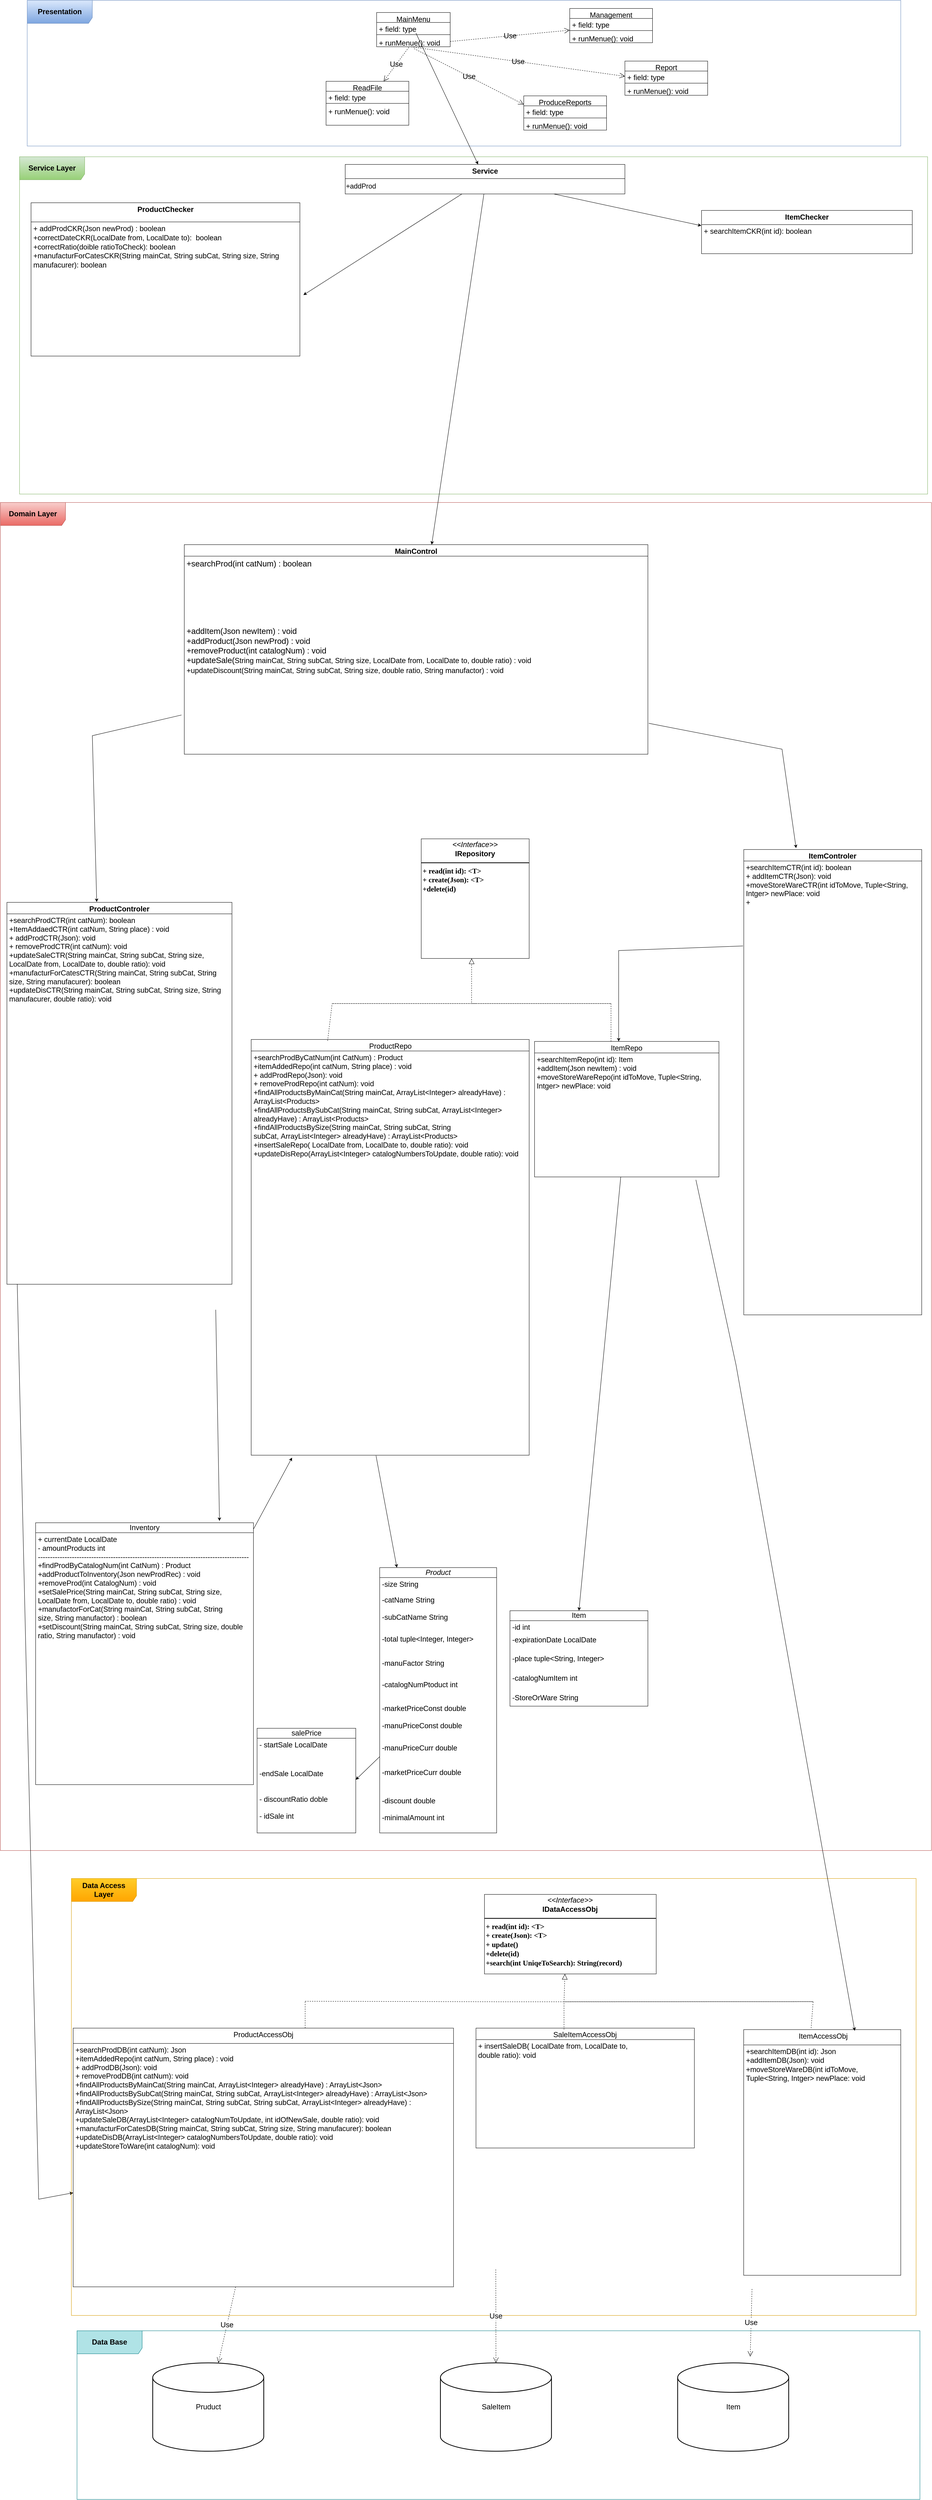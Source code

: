 <mxfile version="24.6.2" type="github">
  <diagram name="‫עמוד-1‬" id="dHkA9cBUytoh4jv0Vv6P">
    <mxGraphModel dx="2867" dy="2222" grid="1" gridSize="10" guides="1" tooltips="1" connect="1" arrows="1" fold="1" page="1" pageScale="1" pageWidth="827" pageHeight="1169" math="0" shadow="0">
      <root>
        <mxCell id="0" />
        <mxCell id="1" parent="0" />
        <mxCell id="rCQZ0M5XMtd213yGawNZ-204" value="" style="group;fontSize=19;" vertex="1" connectable="0" parent="1">
          <mxGeometry x="-790" y="170" width="2430" height="3517" as="geometry" />
        </mxCell>
        <mxCell id="rCQZ0M5XMtd213yGawNZ-57" value="&lt;p style=&quot;margin: 4px 0px 0px; text-align: center; font-size: 19px;&quot;&gt;&lt;font style=&quot;font-size: 19px;&quot; face=&quot;Helvetica&quot;&gt;&lt;i style=&quot;font-size: 19px;&quot;&gt;&amp;lt;&amp;lt;Interface&amp;gt;&amp;gt;&lt;/i&gt;&lt;br style=&quot;font-size: 19px;&quot;&gt;&lt;b style=&quot;font-size: 19px;&quot;&gt;IRepository&lt;/b&gt;&lt;/font&gt;&lt;/p&gt;&lt;hr style=&quot;border-style: solid; font-size: 19px;&quot;&gt;&lt;p style=&quot;margin: 0px 0px 0px 4px; font-size: 19px;&quot;&gt;&lt;/p&gt;&lt;h1 style=&quot;margin: 0px 0px 0px 4px; font-size: 19px;&quot;&gt;&lt;font style=&quot;font-size: 19px;&quot; face=&quot;qCPJlfrdx1fjnfwShY-J&quot;&gt;+ read(int id): &amp;lt;T&amp;gt;&lt;br style=&quot;font-size: 19px;&quot;&gt;+ create(Json): &amp;lt;T&amp;gt;&lt;br style=&quot;font-size: 19px;&quot;&gt;+delete(id)&lt;/font&gt;&lt;/h1&gt;" style="verticalAlign=top;align=left;overflow=fill;html=1;whiteSpace=wrap;hachureGap=4;fontFamily=Architects Daughter;fontSource=https%3A%2F%2Ffonts.googleapis.com%2Fcss%3Ffamily%3DArchitects%2BDaughter;labelBackgroundColor=none;fontSize=19;" vertex="1" parent="rCQZ0M5XMtd213yGawNZ-204">
          <mxGeometry x="1098.39" y="877.544" width="281.74" height="312.103" as="geometry" />
        </mxCell>
        <mxCell id="rCQZ0M5XMtd213yGawNZ-106" value="" style="endArrow=block;dashed=1;endFill=0;endSize=12;html=1;rounded=0;hachureGap=4;fontFamily=Architects Daughter;fontSource=https%3A%2F%2Ffonts.googleapis.com%2Fcss%3Ffamily%3DArchitects%2BDaughter;labelBackgroundColor=none;fontColor=default;fontSize=19;" edge="1" parent="rCQZ0M5XMtd213yGawNZ-204">
          <mxGeometry width="160" relative="1" as="geometry">
            <mxPoint x="1241.537" y="1307.284" as="sourcePoint" />
            <mxPoint x="1230" y="1189.559" as="targetPoint" />
            <Array as="points">
              <mxPoint x="865.885" y="1307.284" />
              <mxPoint x="1335.45" y="1307.284" />
              <mxPoint x="1593.711" y="1307.284" />
              <mxPoint x="1441.102" y="1307.284" />
              <mxPoint x="1229.798" y="1307.284" />
            </Array>
          </mxGeometry>
        </mxCell>
        <mxCell id="rCQZ0M5XMtd213yGawNZ-107" value="&lt;span style=&quot;font-family: Helvetica; font-size: 19px; font-weight: 400;&quot;&gt;ProductRepo&lt;/span&gt;" style="swimlane;fontStyle=1;align=center;verticalAlign=top;childLayout=stackLayout;horizontal=1;startSize=30;horizontalStack=0;resizeParent=1;resizeParentMax=0;resizeLast=0;collapsible=1;marginBottom=0;whiteSpace=wrap;html=1;hachureGap=4;fontFamily=Architects Daughter;fontSource=https%3A%2F%2Ffonts.googleapis.com%2Fcss%3Ffamily%3DArchitects%2BDaughter;labelBackgroundColor=none;fontSize=19;" vertex="1" parent="rCQZ0M5XMtd213yGawNZ-204">
          <mxGeometry x="654.58" y="1401.032" width="725.545" height="1084.59" as="geometry" />
        </mxCell>
        <mxCell id="rCQZ0M5XMtd213yGawNZ-110" value="&lt;div style=&quot;font-size: 19px;&quot;&gt;&lt;div style=&quot;font-family: Helvetica; font-size: 19px;&quot;&gt;&lt;span style=&quot;background-color: initial;&quot;&gt;+searchProdByCatNum(int CatNum) : Product&lt;/span&gt;&lt;/div&gt;&lt;div style=&quot;font-family: Helvetica; font-size: 19px;&quot;&gt;&lt;span style=&quot;background-color: initial;&quot;&gt;+itemAddedRepo(&lt;/span&gt;&lt;span style=&quot;background-color: initial;&quot;&gt;int catNum, String place) : void&lt;/span&gt;&lt;/div&gt;&lt;div style=&quot;font-family: Helvetica; font-size: 19px;&quot;&gt;&lt;span style=&quot;background-color: initial;&quot;&gt;+ addProdRepo(Json): void&lt;/span&gt;&lt;br&gt;&lt;/div&gt;&lt;div style=&quot;font-family: Helvetica; font-size: 19px;&quot;&gt;&lt;span style=&quot;background-color: initial;&quot;&gt;+ removeProdRepo(int catNum): void&lt;/span&gt;&lt;br&gt;&lt;/div&gt;&lt;div style=&quot;font-family: Helvetica; font-size: 19px;&quot;&gt;&lt;span style=&quot;background-color: initial;&quot;&gt;+findAllProductsByMainCat(String mainCat, ArrayList&amp;lt;Integer&amp;gt; alreadyHave) : ArrayList&amp;lt;Products&amp;gt;&lt;/span&gt;&lt;/div&gt;&lt;div style=&quot;font-family: Helvetica; font-size: 19px;&quot;&gt;&lt;div&gt;&lt;span style=&quot;background-color: initial;&quot;&gt;+findAllProductsBySubCat(&lt;/span&gt;&lt;span style=&quot;background-color: initial;&quot;&gt;String mainCat,&amp;nbsp;&lt;/span&gt;&lt;span style=&quot;background-color: initial;&quot;&gt;String subCat,&amp;nbsp;&lt;/span&gt;&lt;span style=&quot;background-color: initial;&quot;&gt;ArrayList&amp;lt;Integer&amp;gt; alreadyHave&lt;/span&gt;&lt;span style=&quot;background-color: initial;&quot;&gt;) : ArrayList&amp;lt;Products&amp;gt;&lt;/span&gt;&lt;/div&gt;&lt;div&gt;&lt;div&gt;&lt;span style=&quot;background-color: initial;&quot;&gt;+findAllProductsBySize(&lt;/span&gt;&lt;span style=&quot;background-color: initial;&quot;&gt;String mainCat,&amp;nbsp;&lt;/span&gt;&lt;span style=&quot;background-color: initial;&quot;&gt;String subCat,&amp;nbsp;&lt;/span&gt;&lt;span style=&quot;background-color: initial;&quot;&gt;String subCat,&amp;nbsp;&lt;/span&gt;&lt;span style=&quot;background-color: initial;&quot;&gt;ArrayList&amp;lt;Integer&amp;gt; alreadyHave&lt;/span&gt;&lt;span style=&quot;background-color: initial;&quot;&gt;) : ArrayList&amp;lt;Products&amp;gt;&lt;/span&gt;&lt;/div&gt;&lt;/div&gt;&lt;div&gt;&lt;span style=&quot;background-color: initial;&quot;&gt;+insertSaleRepo(&lt;/span&gt;&lt;span style=&quot;background-color: initial;&quot;&gt;&amp;nbsp;&lt;/span&gt;&lt;span style=&quot;background-color: initial;&quot;&gt;LocalDate from, LocalDate to,&amp;nbsp;&lt;/span&gt;&lt;span style=&quot;background-color: initial;&quot;&gt;double ratio&lt;/span&gt;&lt;span style=&quot;background-color: initial;&quot;&gt;): void&lt;/span&gt;&lt;/div&gt;&lt;/div&gt;&lt;/div&gt;&lt;div style=&quot;font-size: 19px;&quot;&gt;&lt;font style=&quot;font-family: Helvetica; font-size: 19px;&quot;&gt;+updateDisRepo(&lt;/font&gt;&lt;span style=&quot;font-family: Helvetica; background-color: initial; font-size: 19px;&quot;&gt;ArrayList&amp;lt;Integer&amp;gt; catalogNumbersToUpdate, double ratio): void&lt;/span&gt;&lt;span style=&quot;font-family: Helvetica; font-size: 19px; background-color: initial;&quot;&gt;&lt;br style=&quot;font-size: 19px;&quot;&gt;&lt;/span&gt;&lt;/div&gt;" style="text;strokeColor=none;fillColor=none;align=left;verticalAlign=top;spacingLeft=4;spacingRight=4;overflow=hidden;rotatable=0;points=[[0,0.5],[1,0.5]];portConstraint=eastwest;whiteSpace=wrap;html=1;fontFamily=Architects Daughter;fontSource=https%3A%2F%2Ffonts.googleapis.com%2Fcss%3Ffamily%3DArchitects%2BDaughter;labelBackgroundColor=none;fontSize=19;" vertex="1" parent="rCQZ0M5XMtd213yGawNZ-107">
          <mxGeometry y="30" width="725.545" height="1054.59" as="geometry" />
        </mxCell>
        <mxCell id="rCQZ0M5XMtd213yGawNZ-114" value="" style="edgeStyle=none;orthogonalLoop=1;jettySize=auto;html=1;rounded=0;dashed=1;startArrow=none;startFill=0;endArrow=none;endFill=0;fontSize=19;exitX=0.275;exitY=0.003;exitDx=0;exitDy=0;exitPerimeter=0;" edge="1" parent="rCQZ0M5XMtd213yGawNZ-204" source="rCQZ0M5XMtd213yGawNZ-107">
          <mxGeometry width="80" relative="1" as="geometry">
            <mxPoint x="866" y="1394.319" as="sourcePoint" />
            <mxPoint x="865.885" y="1307.284" as="targetPoint" />
            <Array as="points" />
          </mxGeometry>
        </mxCell>
        <mxCell id="rCQZ0M5XMtd213yGawNZ-115" value="&lt;font style=&quot;font-size: 19px;&quot; face=&quot;Helvetica&quot;&gt;&lt;span style=&quot;font-size: 19px; font-weight: 400;&quot;&gt;ItemRepo&lt;/span&gt;&lt;/font&gt;" style="swimlane;fontStyle=1;align=center;verticalAlign=top;childLayout=stackLayout;horizontal=1;startSize=30;horizontalStack=0;resizeParent=1;resizeParentMax=0;resizeLast=0;collapsible=1;marginBottom=0;whiteSpace=wrap;html=1;hachureGap=4;fontFamily=Architects Daughter;fontSource=https%3A%2F%2Ffonts.googleapis.com%2Fcss%3Ffamily%3DArchitects%2BDaughter;labelBackgroundColor=none;fontSize=19;" vertex="1" parent="rCQZ0M5XMtd213yGawNZ-204">
          <mxGeometry x="1394.144" y="1406.07" width="481.304" height="353.598" as="geometry" />
        </mxCell>
        <mxCell id="rCQZ0M5XMtd213yGawNZ-118" value="&lt;div style=&quot;font-size: 19px;&quot;&gt;&lt;div style=&quot;font-family: Helvetica; font-size: 19px;&quot;&gt;+searchItemRepo(int id): Item&lt;/div&gt;&lt;div style=&quot;font-family: Helvetica; font-size: 19px;&quot;&gt;+addItem(Json newItem) : void&lt;/div&gt;&lt;div style=&quot;font-size: 19px;&quot;&gt;&lt;span style=&quot;font-family: Helvetica; background-color: initial;&quot;&gt;+moveStoreWareRepo(int idToMove, Tuple&amp;lt;String, Intger&amp;gt; newPlace: void&lt;/span&gt;&lt;br&gt;&lt;/div&gt;&lt;/div&gt;" style="text;strokeColor=none;fillColor=none;align=left;verticalAlign=top;spacingLeft=4;spacingRight=4;overflow=hidden;rotatable=0;points=[[0,0.5],[1,0.5]];portConstraint=eastwest;whiteSpace=wrap;html=1;fontFamily=Architects Daughter;fontSource=https%3A%2F%2Ffonts.googleapis.com%2Fcss%3Ffamily%3DArchitects%2BDaughter;labelBackgroundColor=none;fontSize=19;" vertex="1" parent="rCQZ0M5XMtd213yGawNZ-115">
          <mxGeometry y="30" width="481.304" height="323.598" as="geometry" />
        </mxCell>
        <mxCell id="rCQZ0M5XMtd213yGawNZ-125" style="edgeStyle=none;rounded=0;orthogonalLoop=1;jettySize=auto;html=1;fontSize=19;exitX=0.499;exitY=1.003;exitDx=0;exitDy=0;exitPerimeter=0;entryX=0.844;entryY=-0.007;entryDx=0;entryDy=0;entryPerimeter=0;" edge="1" parent="rCQZ0M5XMtd213yGawNZ-204" target="rCQZ0M5XMtd213yGawNZ-252">
          <mxGeometry relative="1" as="geometry">
            <mxPoint x="560" y="2462.229" as="targetPoint" />
            <Array as="points" />
            <mxPoint x="562.048" y="2106.106" as="sourcePoint" />
          </mxGeometry>
        </mxCell>
        <mxCell id="rCQZ0M5XMtd213yGawNZ-120" value="ProductControler" style="swimlane;fontStyle=1;align=center;verticalAlign=top;childLayout=stackLayout;horizontal=1;startSize=30;horizontalStack=0;resizeParent=1;resizeParentMax=0;resizeLast=0;collapsible=1;marginBottom=0;whiteSpace=wrap;html=1;fontSize=19;" vertex="1" parent="rCQZ0M5XMtd213yGawNZ-204">
          <mxGeometry x="17.06" y="1043.302" width="587.35" height="996.371" as="geometry" />
        </mxCell>
        <mxCell id="rCQZ0M5XMtd213yGawNZ-123" value="&lt;div style=&quot;font-size: 19px;&quot;&gt;&lt;font style=&quot;font-size: 19px;&quot;&gt;+searchProdCTR(int catNum): boolean&lt;/font&gt;&lt;/div&gt;&lt;div style=&quot;font-size: 19px;&quot;&gt;+ItemAddaedCTR(int catNum, String place) : void&lt;/div&gt;&lt;div style=&quot;font-size: 19px;&quot;&gt;&lt;span style=&quot;background-color: initial;&quot;&gt;+ addProdCTR(Json): void&lt;/span&gt;&lt;br&gt;&lt;/div&gt;&lt;div style=&quot;font-size: 19px;&quot;&gt;&lt;span style=&quot;background-color: initial;&quot;&gt;+ removeProdCTR(int catNum): void&lt;/span&gt;&lt;br&gt;&lt;/div&gt;&lt;div style=&quot;font-size: 19px;&quot;&gt;&lt;span style=&quot;background-color: initial;&quot;&gt;+updateSaleCTR(String mainCat, String subCat, String size, LocalDate from, LocalDate to, double ratio): void&lt;/span&gt;&lt;br&gt;&lt;/div&gt;&lt;div style=&quot;font-size: 19px;&quot;&gt;&lt;span style=&quot;background-color: initial;&quot;&gt;+manufacturForCatesCTR(&lt;/span&gt;&lt;span style=&quot;background-color: initial;&quot;&gt;String mainCat, String subCat, String size, String manufacurer): boolean&lt;/span&gt;&lt;br&gt;&lt;/div&gt;&lt;div style=&quot;font-size: 19px;&quot;&gt;&lt;font style=&quot;background-color: initial;&quot;&gt;&lt;span style=&quot;background-color: initial;&quot;&gt;+updateDisCTR(&lt;/span&gt;&lt;/font&gt;&lt;span style=&quot;background-color: initial;&quot;&gt;String mainCat, String subCat, String size, String manufacurer, double ratio): void&lt;/span&gt;&lt;br&gt;&lt;/div&gt;" style="text;strokeColor=none;fillColor=none;align=left;verticalAlign=top;spacingLeft=4;spacingRight=4;overflow=hidden;rotatable=0;points=[[0,0.5],[1,0.5]];portConstraint=eastwest;whiteSpace=wrap;html=1;fontSize=19;" vertex="1" parent="rCQZ0M5XMtd213yGawNZ-120">
          <mxGeometry y="30" width="587.35" height="966.371" as="geometry" />
        </mxCell>
        <mxCell id="rCQZ0M5XMtd213yGawNZ-126" value="ItemControler" style="swimlane;fontStyle=1;align=center;verticalAlign=top;childLayout=stackLayout;horizontal=1;startSize=30;horizontalStack=0;resizeParent=1;resizeParentMax=0;resizeLast=0;collapsible=1;marginBottom=0;whiteSpace=wrap;html=1;fontSize=19;" vertex="1" parent="rCQZ0M5XMtd213yGawNZ-204">
          <mxGeometry x="1940.25" y="905.401" width="464.4" height="1214.062" as="geometry" />
        </mxCell>
        <mxCell id="rCQZ0M5XMtd213yGawNZ-129" value="&lt;div style=&quot;font-size: 19px;&quot;&gt;+searchItemCTR(int id): boolean&lt;/div&gt;+ addItemCTR(Json): void&lt;div style=&quot;font-size: 19px;&quot;&gt;+moveStoreWareCTR(int idToMove, Tuple&amp;lt;String, Intger&amp;gt; newPlace: void&lt;/div&gt;&lt;div style=&quot;font-size: 19px;&quot;&gt;+&lt;/div&gt;" style="text;strokeColor=none;fillColor=none;align=left;verticalAlign=top;spacingLeft=4;spacingRight=4;overflow=hidden;rotatable=0;points=[[0,0.5],[1,0.5]];portConstraint=eastwest;whiteSpace=wrap;html=1;fontSize=19;" vertex="1" parent="rCQZ0M5XMtd213yGawNZ-126">
          <mxGeometry y="30" width="464.4" height="1184.062" as="geometry" />
        </mxCell>
        <mxCell id="rCQZ0M5XMtd213yGawNZ-130" style="edgeStyle=none;rounded=0;orthogonalLoop=1;jettySize=auto;html=1;fontSize=19;" edge="1" parent="rCQZ0M5XMtd213yGawNZ-204">
          <mxGeometry relative="1" as="geometry">
            <mxPoint x="1938.09" y="1157.006" as="sourcePoint" />
            <mxPoint x="1613.667" y="1406.076" as="targetPoint" />
            <Array as="points">
              <mxPoint x="1613.667" y="1168.975" />
            </Array>
          </mxGeometry>
        </mxCell>
        <mxCell id="rCQZ0M5XMtd213yGawNZ-163" value="&lt;h2 style=&quot;font-size: 19px;&quot;&gt;Domain Layer&lt;/h2&gt;" style="shape=umlFrame;whiteSpace=wrap;html=1;pointerEvents=0;width=170;height=60;fontFamily=Helvetica;labelBackgroundColor=none;fillColor=#f8cecc;strokeColor=#b85450;fontSize=19;gradientColor=#ea6b66;" vertex="1" parent="rCQZ0M5XMtd213yGawNZ-204">
          <mxGeometry width="2430" height="3517.0" as="geometry" />
        </mxCell>
        <mxCell id="rCQZ0M5XMtd213yGawNZ-222" value="" style="edgeStyle=none;orthogonalLoop=1;jettySize=auto;html=1;rounded=0;dashed=1;startArrow=none;startFill=0;endArrow=none;endFill=0;fontSize=19;" edge="1" parent="rCQZ0M5XMtd213yGawNZ-204">
          <mxGeometry width="80" relative="1" as="geometry">
            <mxPoint x="1593.711" y="1406.076" as="sourcePoint" />
            <mxPoint x="1593.711" y="1307.284" as="targetPoint" />
            <Array as="points" />
          </mxGeometry>
        </mxCell>
        <mxCell id="rCQZ0M5XMtd213yGawNZ-236" value="salePrice" style="swimlane;fontStyle=0;childLayout=stackLayout;horizontal=1;startSize=26;fillColor=none;horizontalStack=0;resizeParent=1;resizeParentMax=0;resizeLast=0;collapsible=1;marginBottom=0;whiteSpace=wrap;html=1;fontSize=19;fontFamily=Helvetica;" vertex="1" parent="rCQZ0M5XMtd213yGawNZ-204">
          <mxGeometry x="670" y="3198.127" width="257.558" height="272.962" as="geometry" />
        </mxCell>
        <mxCell id="rCQZ0M5XMtd213yGawNZ-237" value="- startSale LocalDate" style="text;strokeColor=none;fillColor=none;align=left;verticalAlign=top;spacingLeft=4;spacingRight=4;overflow=hidden;rotatable=0;points=[[0,0.5],[1,0.5]];portConstraint=eastwest;whiteSpace=wrap;html=1;fontSize=19;fontFamily=Helvetica;" vertex="1" parent="rCQZ0M5XMtd213yGawNZ-236">
          <mxGeometry y="26" width="257.558" height="74.398" as="geometry" />
        </mxCell>
        <mxCell id="rCQZ0M5XMtd213yGawNZ-238" value="-endSale LocalDate" style="text;strokeColor=none;fillColor=none;align=left;verticalAlign=top;spacingLeft=4;spacingRight=4;overflow=hidden;rotatable=0;points=[[0,0.5],[1,0.5]];portConstraint=eastwest;whiteSpace=wrap;html=1;fontSize=19;fontFamily=Helvetica;" vertex="1" parent="rCQZ0M5XMtd213yGawNZ-236">
          <mxGeometry y="100.398" width="257.558" height="67.635" as="geometry" />
        </mxCell>
        <mxCell id="rCQZ0M5XMtd213yGawNZ-239" value="- discountRatio doble" style="text;strokeColor=none;fillColor=none;align=left;verticalAlign=top;spacingLeft=4;spacingRight=4;overflow=hidden;rotatable=0;points=[[0,0.5],[1,0.5]];portConstraint=eastwest;whiteSpace=wrap;html=1;fontSize=19;fontFamily=Helvetica;" vertex="1" parent="rCQZ0M5XMtd213yGawNZ-236">
          <mxGeometry y="168.033" width="257.558" height="44.007" as="geometry" />
        </mxCell>
        <mxCell id="rCQZ0M5XMtd213yGawNZ-243" value="- idSale int" style="text;strokeColor=none;fillColor=none;align=left;verticalAlign=top;spacingLeft=4;spacingRight=4;overflow=hidden;rotatable=0;points=[[0,0.5],[1,0.5]];portConstraint=eastwest;whiteSpace=wrap;html=1;fontSize=19;fontFamily=Helvetica;" vertex="1" parent="rCQZ0M5XMtd213yGawNZ-236">
          <mxGeometry y="212.04" width="257.558" height="60.922" as="geometry" />
        </mxCell>
        <mxCell id="rCQZ0M5XMtd213yGawNZ-252" value="&lt;span style=&quot;font-size: 19px; text-align: start;&quot;&gt;Inventory&lt;/span&gt;" style="swimlane;fontStyle=0;childLayout=stackLayout;horizontal=1;startSize=26;fillColor=none;horizontalStack=0;resizeParent=1;resizeParentMax=0;resizeLast=0;collapsible=1;marginBottom=0;whiteSpace=wrap;html=1;fontSize=19;fontFamily=Helvetica;" vertex="1" parent="rCQZ0M5XMtd213yGawNZ-204">
          <mxGeometry x="92" y="2661.882" width="568.53" height="683.183" as="geometry" />
        </mxCell>
        <mxCell id="rCQZ0M5XMtd213yGawNZ-254" value="+ currentDate LocalDate&lt;div style=&quot;font-size: 19px;&quot;&gt;- amountProducts int&lt;div style=&quot;font-size: 19px;&quot;&gt;---------------------------------------------------------------------------------------&lt;br&gt;+findProdByCatalogNum(int CatNum) : Product&lt;/div&gt;&lt;div style=&quot;font-size: 19px;&quot;&gt;+addProductToInventory(Json newProdRec) : void&lt;/div&gt;&lt;div style=&quot;font-size: 19px;&quot;&gt;+removeProd(int CatalogNum) : void&lt;/div&gt;&lt;div style=&quot;font-size: 19px;&quot;&gt;+setSalePrice(&lt;span style=&quot;background-color: initial;&quot;&gt;String mainCat, String subCat, String size, LocalDate from, LocalDate to, double ratio) : void&lt;/span&gt;&lt;/div&gt;&lt;div style=&quot;font-size: 19px;&quot;&gt;&lt;span style=&quot;background-color: initial;&quot;&gt;+manufactorForCat(&lt;/span&gt;&lt;span style=&quot;background-color: initial;&quot;&gt;String mainCat, String subCat, String size,&amp;nbsp;&lt;/span&gt;&lt;span style=&quot;background-color: initial;&quot;&gt;String manufactor) : boolean&lt;/span&gt;&lt;/div&gt;&lt;div style=&quot;font-size: 19px;&quot;&gt;+setDiscount(&lt;span style=&quot;background-color: initial;&quot;&gt;String mainCat, String subCat, String size,&amp;nbsp;&lt;/span&gt;&lt;span style=&quot;background-color: initial;&quot;&gt;double ratio, String manufactor) : void&lt;/span&gt;&lt;/div&gt;&lt;/div&gt;" style="text;strokeColor=none;fillColor=none;align=left;verticalAlign=top;spacingLeft=4;spacingRight=4;overflow=hidden;rotatable=0;points=[[0,0.5],[1,0.5]];portConstraint=eastwest;whiteSpace=wrap;html=1;fontSize=19;fontFamily=Helvetica;" vertex="1" parent="rCQZ0M5XMtd213yGawNZ-252">
          <mxGeometry y="26" width="568.53" height="657.183" as="geometry" />
        </mxCell>
        <mxCell id="rCQZ0M5XMtd213yGawNZ-278" style="edgeStyle=none;rounded=0;orthogonalLoop=1;jettySize=auto;html=1;entryX=1;entryY=0.5;entryDx=0;entryDy=0;fontSize=19;" edge="1" parent="rCQZ0M5XMtd213yGawNZ-204" source="rCQZ0M5XMtd213yGawNZ-132" target="rCQZ0M5XMtd213yGawNZ-238">
          <mxGeometry relative="1" as="geometry" />
        </mxCell>
        <mxCell id="rCQZ0M5XMtd213yGawNZ-132" value="&lt;span style=&quot;font-style: italic; text-wrap: nowrap; font-size: 19px;&quot;&gt;Product&lt;/span&gt;" style="swimlane;fontStyle=0;childLayout=stackLayout;horizontal=1;startSize=26;fillColor=none;horizontalStack=0;resizeParent=1;resizeParentMax=0;resizeLast=0;collapsible=1;marginBottom=0;whiteSpace=wrap;html=1;fontFamily=Helvetica;fontSize=19;" vertex="1" parent="rCQZ0M5XMtd213yGawNZ-204">
          <mxGeometry x="989.995" y="2778.891" width="305.208" height="692.199" as="geometry">
            <mxRectangle x="110" y="170" width="90" height="30" as="alternateBounds" />
          </mxGeometry>
        </mxCell>
        <mxCell id="rCQZ0M5XMtd213yGawNZ-133" value="-size String" style="text;strokeColor=none;fillColor=none;align=left;verticalAlign=top;spacingLeft=4;spacingRight=4;overflow=hidden;rotatable=0;points=[[0,0.5],[1,0.5]];portConstraint=eastwest;whiteSpace=wrap;html=1;fontFamily=Helvetica;fontSize=19;" vertex="1" parent="rCQZ0M5XMtd213yGawNZ-132">
          <mxGeometry y="26" width="305.208" height="41.334" as="geometry" />
        </mxCell>
        <mxCell id="rCQZ0M5XMtd213yGawNZ-134" value="-catN&lt;span style=&quot;text-wrap: nowrap; font-size: 19px;&quot;&gt;ame String&lt;/span&gt;&lt;br style=&quot;font-size: 19px;&quot;&gt;&lt;div style=&quot;font-size: 19px;&quot;&gt;&lt;span style=&quot;text-wrap: nowrap; font-size: 19px;&quot;&gt;&lt;br style=&quot;font-size: 19px;&quot;&gt;&lt;/span&gt;&lt;/div&gt;" style="text;strokeColor=none;fillColor=none;align=left;verticalAlign=top;spacingLeft=4;spacingRight=4;overflow=hidden;rotatable=0;points=[[0,0.5],[1,0.5]];portConstraint=eastwest;whiteSpace=wrap;html=1;fontFamily=Helvetica;fontSize=19;" vertex="1" parent="rCQZ0M5XMtd213yGawNZ-132">
          <mxGeometry y="67.334" width="305.208" height="44.513" as="geometry" />
        </mxCell>
        <mxCell id="rCQZ0M5XMtd213yGawNZ-135" value="-subCatN&lt;span style=&quot;text-wrap: nowrap; font-size: 19px;&quot;&gt;ame String&lt;/span&gt;" style="text;strokeColor=none;fillColor=none;align=left;verticalAlign=top;spacingLeft=4;spacingRight=4;overflow=hidden;rotatable=0;points=[[0,0.5],[1,0.5]];portConstraint=eastwest;whiteSpace=wrap;html=1;fontFamily=Helvetica;fontSize=19;" vertex="1" parent="rCQZ0M5XMtd213yGawNZ-132">
          <mxGeometry y="111.847" width="305.208" height="56.867" as="geometry" />
        </mxCell>
        <mxCell id="rCQZ0M5XMtd213yGawNZ-136" value="&lt;div style=&quot;font-size: 19px;&quot;&gt;-total tuple&amp;lt;Integer, Integer&amp;gt;&lt;span style=&quot;text-wrap: nowrap; font-size: 19px;&quot;&gt;&lt;br style=&quot;font-size: 19px;&quot;&gt;&lt;/span&gt;&lt;/div&gt;" style="text;strokeColor=none;fillColor=none;align=left;verticalAlign=top;spacingLeft=4;spacingRight=4;overflow=hidden;rotatable=0;points=[[0,0.5],[1,0.5]];portConstraint=eastwest;whiteSpace=wrap;html=1;fontFamily=Helvetica;fontSize=19;" vertex="1" parent="rCQZ0M5XMtd213yGawNZ-132">
          <mxGeometry y="168.714" width="305.208" height="63.323" as="geometry" />
        </mxCell>
        <mxCell id="rCQZ0M5XMtd213yGawNZ-137" value="&lt;span style=&quot;text-wrap: nowrap; font-size: 19px;&quot;&gt;-manuFactor String&lt;/span&gt;" style="text;strokeColor=none;fillColor=none;align=left;verticalAlign=top;spacingLeft=4;spacingRight=4;overflow=hidden;rotatable=0;points=[[0,0.5],[1,0.5]];portConstraint=eastwest;whiteSpace=wrap;html=1;fontFamily=Helvetica;fontSize=19;" vertex="1" parent="rCQZ0M5XMtd213yGawNZ-132">
          <mxGeometry y="232.037" width="305.208" height="55.983" as="geometry" />
        </mxCell>
        <mxCell id="rCQZ0M5XMtd213yGawNZ-138" value="&lt;span style=&quot;text-wrap: nowrap; font-size: 19px;&quot;&gt;-catalogNumPtoduct int&lt;/span&gt;" style="text;strokeColor=none;fillColor=none;align=left;verticalAlign=top;spacingLeft=4;spacingRight=4;overflow=hidden;rotatable=0;points=[[0,0.5],[1,0.5]];portConstraint=eastwest;whiteSpace=wrap;html=1;fontFamily=Helvetica;fontSize=19;" vertex="1" parent="rCQZ0M5XMtd213yGawNZ-132">
          <mxGeometry y="288.02" width="305.208" height="62.439" as="geometry" />
        </mxCell>
        <mxCell id="rCQZ0M5XMtd213yGawNZ-139" value="&lt;span style=&quot;text-wrap: nowrap; font-size: 19px;&quot;&gt;-marketPriceConst double&amp;nbsp;&lt;/span&gt;" style="text;strokeColor=none;fillColor=none;align=left;verticalAlign=top;spacingLeft=4;spacingRight=4;overflow=hidden;rotatable=0;points=[[0,0.5],[1,0.5]];portConstraint=eastwest;whiteSpace=wrap;html=1;fontFamily=Helvetica;fontSize=19;" vertex="1" parent="rCQZ0M5XMtd213yGawNZ-132">
          <mxGeometry y="350.459" width="305.208" height="44.513" as="geometry" />
        </mxCell>
        <mxCell id="rCQZ0M5XMtd213yGawNZ-140" value="&lt;span style=&quot;text-wrap: nowrap; font-size: 19px;&quot;&gt;-manuPriceConst double&amp;nbsp;&lt;/span&gt;" style="text;strokeColor=none;fillColor=none;align=left;verticalAlign=top;spacingLeft=4;spacingRight=4;overflow=hidden;rotatable=0;points=[[0,0.5],[1,0.5]];portConstraint=eastwest;whiteSpace=wrap;html=1;fontFamily=Helvetica;fontSize=19;" vertex="1" parent="rCQZ0M5XMtd213yGawNZ-132">
          <mxGeometry y="394.973" width="305.208" height="57.937" as="geometry" />
        </mxCell>
        <mxCell id="rCQZ0M5XMtd213yGawNZ-141" value="&lt;span style=&quot;text-wrap: nowrap; font-size: 19px;&quot;&gt;-manuPriceCurr double&amp;nbsp;&lt;/span&gt;" style="text;strokeColor=none;fillColor=none;align=left;verticalAlign=top;spacingLeft=4;spacingRight=4;overflow=hidden;rotatable=0;points=[[0,0.5],[1,0.5]];portConstraint=eastwest;whiteSpace=wrap;html=1;fontFamily=Helvetica;fontSize=19;" vertex="1" parent="rCQZ0M5XMtd213yGawNZ-132">
          <mxGeometry y="452.91" width="305.208" height="64.41" as="geometry" />
        </mxCell>
        <mxCell id="rCQZ0M5XMtd213yGawNZ-142" value="&lt;span style=&quot;text-wrap: nowrap; font-size: 19px;&quot;&gt;-marketPriceCurr double&amp;nbsp;&lt;/span&gt;" style="text;strokeColor=none;fillColor=none;align=left;verticalAlign=top;spacingLeft=4;spacingRight=4;overflow=hidden;rotatable=0;points=[[0,0.5],[1,0.5]];portConstraint=eastwest;whiteSpace=wrap;html=1;fontFamily=Helvetica;fontSize=19;" vertex="1" parent="rCQZ0M5XMtd213yGawNZ-132">
          <mxGeometry y="517.32" width="305.208" height="73.434" as="geometry" />
        </mxCell>
        <mxCell id="rCQZ0M5XMtd213yGawNZ-144" value="&lt;span style=&quot;text-wrap: nowrap; font-size: 19px;&quot;&gt;-&lt;/span&gt;&lt;span style=&quot;font-size: 19px;&quot;&gt;discount&amp;nbsp;&lt;/span&gt;&lt;span style=&quot;text-wrap: nowrap; font-size: 19px;&quot;&gt;double&lt;/span&gt;" style="text;strokeColor=none;fillColor=none;align=left;verticalAlign=top;spacingLeft=4;spacingRight=4;overflow=hidden;rotatable=0;points=[[0,0.5],[1,0.5]];portConstraint=eastwest;whiteSpace=wrap;html=1;fontFamily=Helvetica;fontSize=19;" vertex="1" parent="rCQZ0M5XMtd213yGawNZ-132">
          <mxGeometry y="590.754" width="305.208" height="44.513" as="geometry" />
        </mxCell>
        <mxCell id="rCQZ0M5XMtd213yGawNZ-145" value="&lt;span style=&quot;text-wrap: nowrap; font-size: 19px;&quot;&gt;-&lt;/span&gt;&lt;span style=&quot;font-size: 19px;&quot;&gt;minimalAmount&lt;/span&gt;&lt;span style=&quot;font-size: 19px;&quot;&gt;&amp;nbsp;&lt;span style=&quot;text-wrap: nowrap; font-size: 19px;&quot;&gt;int&lt;/span&gt;&lt;/span&gt;" style="text;strokeColor=none;fillColor=none;align=left;verticalAlign=top;spacingLeft=4;spacingRight=4;overflow=hidden;rotatable=0;points=[[0,0.5],[1,0.5]];portConstraint=eastwest;whiteSpace=wrap;html=1;fontFamily=Helvetica;fontSize=19;" vertex="1" parent="rCQZ0M5XMtd213yGawNZ-132">
          <mxGeometry y="635.267" width="305.208" height="56.931" as="geometry" />
        </mxCell>
        <mxCell id="rCQZ0M5XMtd213yGawNZ-148" value="" style="group;fontSize=19;fontFamily=Helvetica;" vertex="1" connectable="0" parent="rCQZ0M5XMtd213yGawNZ-204">
          <mxGeometry x="1330" y="2781.267" width="360" height="366.394" as="geometry" />
        </mxCell>
        <mxCell id="rCQZ0M5XMtd213yGawNZ-149" value="Item" style="swimlane;fontStyle=0;childLayout=stackLayout;horizontal=1;startSize=26;fillColor=none;horizontalStack=0;resizeParent=1;resizeParentMax=0;resizeLast=0;collapsible=1;marginBottom=0;whiteSpace=wrap;html=1;fontSize=19;fontFamily=Helvetica;" vertex="1" parent="rCQZ0M5XMtd213yGawNZ-148">
          <mxGeometry y="110.076" width="360" height="248.998" as="geometry" />
        </mxCell>
        <mxCell id="rCQZ0M5XMtd213yGawNZ-151" value="-id int" style="text;strokeColor=none;fillColor=none;align=left;verticalAlign=top;spacingLeft=4;spacingRight=4;overflow=hidden;rotatable=0;points=[[0,0.5],[1,0.5]];portConstraint=eastwest;whiteSpace=wrap;html=1;fontSize=19;fontFamily=Helvetica;" vertex="1" parent="rCQZ0M5XMtd213yGawNZ-149">
          <mxGeometry y="26" width="360" height="32.735" as="geometry" />
        </mxCell>
        <mxCell id="rCQZ0M5XMtd213yGawNZ-152" value="-&lt;span style=&quot;font-size: 19px;&quot;&gt;expirationDate LocalDate&lt;/span&gt;" style="text;strokeColor=none;fillColor=none;align=left;verticalAlign=top;spacingLeft=4;spacingRight=4;overflow=hidden;rotatable=0;points=[[0,0.5],[1,0.5]];portConstraint=eastwest;whiteSpace=wrap;html=1;fontSize=19;fontFamily=Helvetica;" vertex="1" parent="rCQZ0M5XMtd213yGawNZ-149">
          <mxGeometry y="58.735" width="360" height="49.29" as="geometry" />
        </mxCell>
        <mxCell id="rCQZ0M5XMtd213yGawNZ-153" value="-place tuple&amp;lt;String, Integer&amp;gt;" style="text;strokeColor=none;fillColor=none;align=left;verticalAlign=top;spacingLeft=4;spacingRight=4;overflow=hidden;rotatable=0;points=[[0,0.5],[1,0.5]];portConstraint=eastwest;whiteSpace=wrap;html=1;fontSize=19;fontFamily=Helvetica;" vertex="1" parent="rCQZ0M5XMtd213yGawNZ-149">
          <mxGeometry y="108.025" width="360" height="50.89" as="geometry" />
        </mxCell>
        <mxCell id="rCQZ0M5XMtd213yGawNZ-154" value="&lt;span style=&quot;text-wrap: nowrap; font-size: 19px;&quot;&gt;-catalogNumItem int&lt;/span&gt;" style="text;strokeColor=none;fillColor=none;align=left;verticalAlign=top;spacingLeft=4;spacingRight=4;overflow=hidden;rotatable=0;points=[[0,0.5],[1,0.5]];portConstraint=eastwest;whiteSpace=wrap;html=1;fontSize=19;fontFamily=Helvetica;" vertex="1" parent="rCQZ0M5XMtd213yGawNZ-149">
          <mxGeometry y="158.915" width="360" height="90.083" as="geometry" />
        </mxCell>
        <mxCell id="rCQZ0M5XMtd213yGawNZ-156" value="&lt;span style=&quot;text-wrap: nowrap; font-size: 19px;&quot;&gt;-StoreOrWare String&lt;/span&gt;" style="text;strokeColor=none;fillColor=none;align=left;verticalAlign=top;spacingLeft=4;spacingRight=4;overflow=hidden;rotatable=0;points=[[0,0.5],[1,0.5]];portConstraint=eastwest;whiteSpace=wrap;html=1;fontSize=19;fontFamily=Helvetica;" vertex="1" parent="rCQZ0M5XMtd213yGawNZ-148">
          <mxGeometry x="-0.002" y="319.237" width="261.144" height="46.201" as="geometry" />
        </mxCell>
        <mxCell id="rCQZ0M5XMtd213yGawNZ-303" value="MainControl" style="swimlane;fontStyle=1;align=center;verticalAlign=top;childLayout=stackLayout;horizontal=1;startSize=30;horizontalStack=0;resizeParent=1;resizeParentMax=0;resizeLast=0;collapsible=1;marginBottom=0;whiteSpace=wrap;html=1;fontSize=19;" vertex="1" parent="rCQZ0M5XMtd213yGawNZ-204">
          <mxGeometry x="480.0" y="109.998" width="1210" height="546.776" as="geometry" />
        </mxCell>
        <mxCell id="rCQZ0M5XMtd213yGawNZ-306" value="&lt;div style=&quot;font-size: 21px;&quot;&gt;+searchProd(int catNum) : boolean&lt;/div&gt;&lt;div style=&quot;font-size: 21px;&quot;&gt;&lt;br&gt;&lt;/div&gt;&lt;div style=&quot;font-size: 21px;&quot;&gt;&lt;br&gt;&lt;/div&gt;&lt;div style=&quot;font-size: 21px;&quot;&gt;&lt;br&gt;&lt;/div&gt;&lt;div style=&quot;font-size: 21px;&quot;&gt;&lt;br&gt;&lt;/div&gt;&lt;div style=&quot;font-size: 21px;&quot;&gt;&lt;br&gt;&lt;/div&gt;&lt;div style=&quot;font-size: 21px;&quot;&gt;&lt;br&gt;&lt;/div&gt;&lt;div style=&quot;font-size: 21px;&quot;&gt;+addItem(Json newItem) : void&lt;br&gt;+addProduct(Json newProd) : void&lt;br&gt;+removeProduct(int catalogNum) : void&lt;/div&gt;&lt;div style=&quot;font-size: 21px;&quot;&gt;+updateSale(&lt;span style=&quot;background-color: initial; font-size: 19px;&quot;&gt;String mainCat, String subCat, String size, LocalDate from, LocalDate to, double ratio) : void&lt;br&gt;+updateDiscount(&lt;/span&gt;&lt;span style=&quot;background-color: initial; font-size: 19px;&quot;&gt;String mainCat, String subCat, String size,&amp;nbsp;&lt;/span&gt;&lt;span style=&quot;background-color: initial; font-size: 19px;&quot;&gt;double ratio, String manufactor) : void&lt;/span&gt;&lt;/div&gt;" style="text;strokeColor=none;fillColor=none;align=left;verticalAlign=top;spacingLeft=4;spacingRight=4;overflow=hidden;rotatable=0;points=[[0,0.5],[1,0.5]];portConstraint=eastwest;whiteSpace=wrap;html=1;fontSize=19;" vertex="1" parent="rCQZ0M5XMtd213yGawNZ-303">
          <mxGeometry y="30" width="1210" height="516.776" as="geometry" />
        </mxCell>
        <mxCell id="rCQZ0M5XMtd213yGawNZ-309" style="edgeStyle=none;rounded=0;orthogonalLoop=1;jettySize=auto;html=1;entryX=0.399;entryY=-0.001;entryDx=0;entryDy=0;entryPerimeter=0;exitX=-0.006;exitY=0.802;exitDx=0;exitDy=0;exitPerimeter=0;fontSize=19;" edge="1" parent="rCQZ0M5XMtd213yGawNZ-204" source="rCQZ0M5XMtd213yGawNZ-306" target="rCQZ0M5XMtd213yGawNZ-120">
          <mxGeometry relative="1" as="geometry">
            <mxPoint x="260" y="604.53" as="sourcePoint" />
            <Array as="points">
              <mxPoint x="240" y="608.43" />
            </Array>
          </mxGeometry>
        </mxCell>
        <mxCell id="rCQZ0M5XMtd213yGawNZ-310" style="edgeStyle=none;rounded=0;orthogonalLoop=1;jettySize=auto;html=1;exitX=1.002;exitY=0.844;exitDx=0;exitDy=0;exitPerimeter=0;entryX=0.294;entryY=-0.003;entryDx=0;entryDy=0;entryPerimeter=0;fontSize=19;" edge="1" parent="rCQZ0M5XMtd213yGawNZ-204" source="rCQZ0M5XMtd213yGawNZ-306" target="rCQZ0M5XMtd213yGawNZ-126">
          <mxGeometry relative="1" as="geometry">
            <Array as="points">
              <mxPoint x="2040" y="643.532" />
            </Array>
          </mxGeometry>
        </mxCell>
        <mxCell id="rCQZ0M5XMtd213yGawNZ-312" style="edgeStyle=none;rounded=0;orthogonalLoop=1;jettySize=auto;html=1;entryX=0.147;entryY=1.006;entryDx=0;entryDy=0;entryPerimeter=0;fontSize=19;exitX=1.001;exitY=0.023;exitDx=0;exitDy=0;exitPerimeter=0;" edge="1" parent="rCQZ0M5XMtd213yGawNZ-204" source="rCQZ0M5XMtd213yGawNZ-252" target="rCQZ0M5XMtd213yGawNZ-110">
          <mxGeometry relative="1" as="geometry" />
        </mxCell>
        <mxCell id="rCQZ0M5XMtd213yGawNZ-313" style="edgeStyle=none;rounded=0;orthogonalLoop=1;jettySize=auto;html=1;entryX=0.147;entryY=0;entryDx=0;entryDy=0;entryPerimeter=0;fontSize=19;exitX=0.449;exitY=1.001;exitDx=0;exitDy=0;exitPerimeter=0;" edge="1" parent="rCQZ0M5XMtd213yGawNZ-204" source="rCQZ0M5XMtd213yGawNZ-110" target="rCQZ0M5XMtd213yGawNZ-132">
          <mxGeometry relative="1" as="geometry" />
        </mxCell>
        <mxCell id="rCQZ0M5XMtd213yGawNZ-316" style="edgeStyle=none;rounded=0;orthogonalLoop=1;jettySize=auto;html=1;entryX=0.5;entryY=0;entryDx=0;entryDy=0;fontSize=19;" edge="1" parent="rCQZ0M5XMtd213yGawNZ-204" source="rCQZ0M5XMtd213yGawNZ-118" target="rCQZ0M5XMtd213yGawNZ-149">
          <mxGeometry relative="1" as="geometry" />
        </mxCell>
        <mxCell id="rCQZ0M5XMtd213yGawNZ-318" style="edgeStyle=none;rounded=0;orthogonalLoop=1;jettySize=auto;html=1;fontSize=19;" edge="1" parent="rCQZ0M5XMtd213yGawNZ-204" target="rCQZ0M5XMtd213yGawNZ-165">
          <mxGeometry relative="1" as="geometry">
            <mxPoint x="43.984" y="2038.924" as="sourcePoint" />
            <mxPoint x="29.997" y="4021.873" as="targetPoint" />
            <Array as="points">
              <mxPoint x="100" y="4426.72" />
            </Array>
          </mxGeometry>
        </mxCell>
        <mxCell id="rCQZ0M5XMtd213yGawNZ-213" value="" style="group;fontSize=19;" vertex="1" connectable="0" parent="1">
          <mxGeometry x="-370" y="3760" width="1970" height="1140" as="geometry" />
        </mxCell>
        <mxCell id="rCQZ0M5XMtd213yGawNZ-164" value="&lt;p style=&quot;margin: 4px 0px 0px; text-align: center; font-size: 19px;&quot;&gt;&lt;font style=&quot;font-size: 19px;&quot; face=&quot;Helvetica&quot;&gt;&lt;i style=&quot;font-size: 19px;&quot;&gt;&amp;lt;&amp;lt;Interface&amp;gt;&amp;gt;&lt;/i&gt;&lt;br style=&quot;font-size: 19px;&quot;&gt;&lt;b style=&quot;font-size: 19px;&quot;&gt;IDataAccessObj&lt;/b&gt;&lt;/font&gt;&lt;/p&gt;&lt;hr style=&quot;border-style: solid; font-size: 19px;&quot;&gt;&lt;p style=&quot;margin: 0px 0px 0px 4px; font-size: 19px;&quot;&gt;&lt;/p&gt;&lt;h1 style=&quot;margin: 0px 0px 0px 4px; font-size: 19px;&quot;&gt;&lt;font style=&quot;font-size: 19px;&quot; face=&quot;qCPJlfrdx1fjnfwShY-J&quot;&gt;+ read(int id): &amp;lt;T&amp;gt;&lt;br style=&quot;font-size: 19px;&quot;&gt;+ create(Json): &amp;lt;T&amp;gt;&lt;/font&gt;&lt;/h1&gt;&lt;h1 style=&quot;margin: 0px 0px 0px 4px; font-size: 19px;&quot;&gt;&lt;font style=&quot;font-size: 19px;&quot; face=&quot;qCPJlfrdx1fjnfwShY-J&quot;&gt;+ update()&amp;nbsp;&lt;br style=&quot;font-size: 19px;&quot;&gt;+delete(id)&lt;br style=&quot;font-size: 19px;&quot;&gt;+search(int UniqeToSearch): String(record)&lt;/font&gt;&lt;/h1&gt;" style="verticalAlign=top;align=left;overflow=fill;html=1;whiteSpace=wrap;hachureGap=4;fontFamily=Architects Daughter;fontSource=https%3A%2F%2Ffonts.googleapis.com%2Fcss%3Ffamily%3DArchitects%2BDaughter;labelBackgroundColor=none;fontSize=19;" vertex="1" parent="rCQZ0M5XMtd213yGawNZ-213">
          <mxGeometry x="843.443" y="41.501" width="448.263" height="207.505" as="geometry" />
        </mxCell>
        <mxCell id="rCQZ0M5XMtd213yGawNZ-165" value="&lt;span style=&quot;font-weight: 400; text-align: left; font-size: 19px;&quot;&gt;ProductAccessObj&lt;/span&gt;" style="swimlane;fontStyle=1;align=center;verticalAlign=top;childLayout=stackLayout;horizontal=1;startSize=40;horizontalStack=0;resizeParent=1;resizeParentMax=0;resizeLast=0;collapsible=1;marginBottom=0;whiteSpace=wrap;html=1;fontSize=19;" vertex="1" parent="rCQZ0M5XMtd213yGawNZ-213">
          <mxGeometry x="-230" y="390.357" width="992.66" height="675.007" as="geometry" />
        </mxCell>
        <mxCell id="rCQZ0M5XMtd213yGawNZ-168" value="&lt;div style=&quot;font-size: 19px;&quot;&gt;&lt;div style=&quot;font-size: 19px;&quot;&gt;&lt;font style=&quot;font-size: 19px;&quot;&gt;+searchProdDB(int catNum): Json&lt;/font&gt;&lt;/div&gt;&lt;div style=&quot;font-size: 19px;&quot;&gt;&lt;font style=&quot;font-size: 19px;&quot;&gt;+itemAddedRepo(&lt;/font&gt;&lt;span style=&quot;background-color: initial;&quot;&gt;int catNum, String place) : void&lt;/span&gt;&lt;/div&gt;&lt;div style=&quot;font-size: 19px;&quot;&gt;&lt;span style=&quot;background-color: initial;&quot;&gt;+ addProdDB(Json): void&lt;/span&gt;&lt;br&gt;&lt;/div&gt;&lt;div style=&quot;font-size: 19px;&quot;&gt;&lt;span style=&quot;background-color: initial;&quot;&gt;+ removeProdDB(int catNum): void&lt;/span&gt;&lt;br&gt;&lt;/div&gt;&lt;div style=&quot;font-size: 19px;&quot;&gt;&lt;div&gt;&lt;span style=&quot;background-color: initial;&quot;&gt;+findAllProductsByMainCat(String mainCat,&amp;nbsp;&lt;/span&gt;&lt;span style=&quot;background-color: initial;&quot;&gt;ArrayList&amp;lt;Integer&amp;gt; alreadyHave&lt;/span&gt;&lt;span style=&quot;background-color: initial;&quot;&gt;) : ArrayList&amp;lt;Json&amp;gt;&lt;/span&gt;&lt;/div&gt;&lt;div&gt;&lt;div&gt;&lt;span style=&quot;background-color: initial;&quot;&gt;+findAllProductsBySubCat(&lt;/span&gt;&lt;span style=&quot;background-color: initial;&quot;&gt;String mainCat,&amp;nbsp;&lt;/span&gt;&lt;span style=&quot;background-color: initial;&quot;&gt;String subCat,&amp;nbsp;&lt;/span&gt;&lt;span style=&quot;background-color: initial;&quot;&gt;ArrayList&amp;lt;Integer&amp;gt; alreadyHave&lt;/span&gt;&lt;span style=&quot;background-color: initial;&quot;&gt;) : ArrayList&amp;lt;Json&amp;gt;&lt;/span&gt;&lt;/div&gt;&lt;div&gt;&lt;span style=&quot;background-color: initial;&quot;&gt;+findAllProductsBySize(&lt;/span&gt;&lt;span style=&quot;background-color: initial;&quot;&gt;String mainCat,&amp;nbsp;&lt;/span&gt;&lt;span style=&quot;background-color: initial;&quot;&gt;String subCat,&amp;nbsp;&lt;/span&gt;&lt;span style=&quot;background-color: initial;&quot;&gt;String subCat,&amp;nbsp;&lt;/span&gt;&lt;span style=&quot;background-color: initial;&quot;&gt;ArrayList&amp;lt;Integer&amp;gt; alreadyHave&lt;/span&gt;&lt;span style=&quot;background-color: initial;&quot;&gt;) : ArrayList&amp;lt;Json&amp;gt;&lt;/span&gt;&lt;/div&gt;&lt;/div&gt;&lt;/div&gt;&lt;div style=&quot;font-size: 19px;&quot;&gt;&lt;span style=&quot;background-color: initial;&quot;&gt;+updateSaleDB(ArrayList&amp;lt;Integer&amp;gt; catalogNumToUpdate, int idOfNewSale, double ratio): void&lt;/span&gt;&lt;br&gt;&lt;/div&gt;&lt;/div&gt;&lt;div style=&quot;font-size: 19px;&quot;&gt;&lt;span style=&quot;background-color: initial;&quot;&gt;+manufacturForCatesDB(&lt;/span&gt;&lt;span style=&quot;background-color: initial;&quot;&gt;String mainCat, String subCat, String size, String manufacurer): boolean&lt;/span&gt;&lt;span style=&quot;background-color: initial;&quot;&gt;&amp;nbsp;&lt;/span&gt;&lt;br&gt;&lt;/div&gt;&lt;div style=&quot;font-size: 19px;&quot;&gt;&lt;span style=&quot;background-color: initial;&quot;&gt;+updateDisDB(&lt;/span&gt;&lt;span style=&quot;background-color: initial;&quot;&gt;ArrayList&amp;lt;Integer&amp;gt; catalogNumbersToUpdate, double ratio): void&lt;/span&gt;&lt;/div&gt;&lt;div style=&quot;font-size: 19px;&quot;&gt;&lt;span style=&quot;background-color: initial;&quot;&gt;+updateStoreToWare(int catalogNum): void&lt;/span&gt;&lt;br&gt;&lt;/div&gt;" style="text;strokeColor=none;fillColor=none;align=left;verticalAlign=top;spacingLeft=4;spacingRight=4;overflow=hidden;rotatable=0;points=[[0,0.5],[1,0.5]];portConstraint=eastwest;whiteSpace=wrap;html=1;fontSize=19;" vertex="1" parent="rCQZ0M5XMtd213yGawNZ-165">
          <mxGeometry y="40" width="992.66" height="635.007" as="geometry" />
        </mxCell>
        <mxCell id="rCQZ0M5XMtd213yGawNZ-169" value="&lt;span style=&quot;font-weight: 400; text-align: left; font-family: Helvetica; font-size: 19px;&quot;&gt;&amp;nbsp;&lt;/span&gt;&lt;span style=&quot;font-weight: 400; text-align: left; font-family: Helvetica; font-size: 19px;&quot;&gt;ItemAccessObj&lt;/span&gt;" style="swimlane;fontStyle=1;align=center;verticalAlign=top;childLayout=stackLayout;horizontal=1;startSize=40;horizontalStack=0;resizeParent=1;resizeParentMax=0;resizeLast=0;collapsible=1;marginBottom=0;whiteSpace=wrap;html=1;hachureGap=4;fontFamily=Architects Daughter;fontSource=https%3A%2F%2Ffonts.googleapis.com%2Fcss%3Ffamily%3DArchitects%2BDaughter;labelBackgroundColor=none;fontSize=19;" vertex="1" parent="rCQZ0M5XMtd213yGawNZ-213">
          <mxGeometry x="1520" y="394.263" width="410" height="640.93" as="geometry" />
        </mxCell>
        <mxCell id="rCQZ0M5XMtd213yGawNZ-172" value="&lt;div style=&quot;font-size: 19px;&quot;&gt;&lt;div style=&quot;font-family: Helvetica; font-size: 19px;&quot;&gt;&lt;font style=&quot;font-size: 19px;&quot;&gt;+searchItemDB(int id): Json&lt;/font&gt;&lt;/div&gt;&lt;div style=&quot;font-size: 19px;&quot;&gt;&lt;span style=&quot;font-family: Helvetica; background-color: initial; font-size: 19px;&quot;&gt;+addItemDB(Json): void&lt;/span&gt;&lt;br style=&quot;font-size: 19px;&quot;&gt;&lt;/div&gt;&lt;/div&gt;&lt;div style=&quot;font-size: 19px;&quot;&gt;&lt;span style=&quot;font-family: Helvetica; font-size: 19px;&quot;&gt;+moveStoreWareDB(int idToMove, Tuple&amp;lt;String, Intger&amp;gt; newPlace: void&lt;/span&gt;&lt;span style=&quot;font-family: Helvetica; background-color: initial; font-size: 19px;&quot;&gt;&lt;br style=&quot;font-size: 19px;&quot;&gt;&lt;/span&gt;&lt;/div&gt;" style="text;strokeColor=none;fillColor=none;align=left;verticalAlign=top;spacingLeft=4;spacingRight=4;overflow=hidden;rotatable=0;points=[[0,0.5],[1,0.5]];portConstraint=eastwest;whiteSpace=wrap;html=1;fontFamily=Architects Daughter;fontSource=https%3A%2F%2Ffonts.googleapis.com%2Fcss%3Ffamily%3DArchitects%2BDaughter;labelBackgroundColor=none;fontSize=19;" vertex="1" parent="rCQZ0M5XMtd213yGawNZ-169">
          <mxGeometry y="40" width="410" height="600.93" as="geometry" />
        </mxCell>
        <mxCell id="rCQZ0M5XMtd213yGawNZ-173" value="&lt;div style=&quot;text-align: left; font-size: 19px;&quot;&gt;&lt;span style=&quot;background-color: initial; font-weight: 400; font-size: 19px;&quot;&gt;&lt;font face=&quot;Helvetica&quot; style=&quot;font-size: 19px;&quot;&gt;SaleItemAccessObj&lt;/font&gt;&lt;/span&gt;&lt;/div&gt;" style="swimlane;fontStyle=1;align=center;verticalAlign=top;childLayout=stackLayout;horizontal=1;startSize=30;horizontalStack=0;resizeParent=1;resizeParentMax=0;resizeLast=0;collapsible=1;marginBottom=0;whiteSpace=wrap;html=1;hachureGap=4;fontFamily=Architects Daughter;fontSource=https%3A%2F%2Ffonts.googleapis.com%2Fcss%3Ffamily%3DArchitects%2BDaughter;labelBackgroundColor=none;fontSize=19;" vertex="1" parent="rCQZ0M5XMtd213yGawNZ-213">
          <mxGeometry x="821.322" y="390.353" width="570" height="312.791" as="geometry" />
        </mxCell>
        <mxCell id="rCQZ0M5XMtd213yGawNZ-175" value="&lt;span style=&quot;font-family: Helvetica; font-size: 19px;&quot;&gt;+ insertSaleDB(&lt;/span&gt;&lt;span style=&quot;font-family: Helvetica; background-color: initial; font-size: 19px;&quot;&gt;&amp;nbsp;&lt;/span&gt;&lt;span style=&quot;font-family: Helvetica; background-color: initial; font-size: 19px;&quot;&gt;LocalDate from, LocalDate to, &lt;br style=&quot;font-size: 19px;&quot;&gt;double ratio&lt;/span&gt;&lt;span style=&quot;font-family: Helvetica; font-size: 19px;&quot;&gt;): void&lt;/span&gt;" style="text;strokeColor=none;fillColor=none;align=left;verticalAlign=top;spacingLeft=4;spacingRight=4;overflow=hidden;rotatable=0;points=[[0,0.5],[1,0.5]];portConstraint=eastwest;whiteSpace=wrap;html=1;fontFamily=Architects Daughter;fontSource=https%3A%2F%2Ffonts.googleapis.com%2Fcss%3Ffamily%3DArchitects%2BDaughter;labelBackgroundColor=none;fontSize=19;" vertex="1" parent="rCQZ0M5XMtd213yGawNZ-173">
          <mxGeometry y="30" width="570" height="282.791" as="geometry" />
        </mxCell>
        <mxCell id="rCQZ0M5XMtd213yGawNZ-177" value="" style="endArrow=block;dashed=1;endFill=0;endSize=12;html=1;rounded=0;fontSize=19;" edge="1" parent="rCQZ0M5XMtd213yGawNZ-213">
          <mxGeometry width="160" relative="1" as="geometry">
            <mxPoint x="375.462" y="320.29" as="sourcePoint" />
            <mxPoint x="1053.419" y="249.006" as="targetPoint" />
            <Array as="points">
              <mxPoint x="896.527" y="321.633" />
              <mxPoint x="1701.31" y="321.291" />
              <mxPoint x="1051.06" y="321.633" />
            </Array>
          </mxGeometry>
        </mxCell>
        <mxCell id="rCQZ0M5XMtd213yGawNZ-180" value="" style="endArrow=none;endSize=12;dashed=1;html=1;rounded=0;endFill=0;fontSize=19;" edge="1" parent="rCQZ0M5XMtd213yGawNZ-213">
          <mxGeometry width="160" relative="1" as="geometry">
            <mxPoint x="375.462" y="390.353" as="sourcePoint" />
            <mxPoint x="375.462" y="320.29" as="targetPoint" />
          </mxGeometry>
        </mxCell>
        <mxCell id="rCQZ0M5XMtd213yGawNZ-181" value="" style="endArrow=none;endSize=12;dashed=1;html=1;rounded=0;endFill=0;fontSize=19;" edge="1" parent="rCQZ0M5XMtd213yGawNZ-213">
          <mxGeometry width="160" relative="1" as="geometry">
            <mxPoint x="1051.06" y="394.259" as="sourcePoint" />
            <mxPoint x="1051.06" y="321.633" as="targetPoint" />
          </mxGeometry>
        </mxCell>
        <mxCell id="rCQZ0M5XMtd213yGawNZ-182" value="" style="endArrow=none;endSize=12;dashed=1;html=1;rounded=0;endFill=0;fontSize=19;" edge="1" parent="rCQZ0M5XMtd213yGawNZ-213">
          <mxGeometry width="160" relative="1" as="geometry">
            <mxPoint x="1696.024" y="390.356" as="sourcePoint" />
            <mxPoint x="1701.31" y="320.29" as="targetPoint" />
          </mxGeometry>
        </mxCell>
        <mxCell id="rCQZ0M5XMtd213yGawNZ-185" value="&lt;h2 style=&quot;font-size: 19px;&quot;&gt;Data Access Layer&lt;/h2&gt;" style="shape=umlFrame;whiteSpace=wrap;html=1;pointerEvents=0;width=170;height=60;fontFamily=Helvetica;labelBackgroundColor=none;fillColor=#ffcd28;strokeColor=#d79b00;fontSize=19;gradientColor=#ffa500;" vertex="1" parent="rCQZ0M5XMtd213yGawNZ-213">
          <mxGeometry x="-234.663" width="2204.663" height="1140" as="geometry" />
        </mxCell>
        <mxCell id="rCQZ0M5XMtd213yGawNZ-195" value="Use" style="endArrow=open;endSize=12;dashed=1;html=1;rounded=0;fontSize=19;" edge="1" parent="rCQZ0M5XMtd213yGawNZ-213">
          <mxGeometry width="160" relative="1" as="geometry">
            <mxPoint x="1541.76" y="1070.97" as="sourcePoint" />
            <mxPoint x="1537.041" y="1247.349" as="targetPoint" />
          </mxGeometry>
        </mxCell>
        <mxCell id="rCQZ0M5XMtd213yGawNZ-214" value="" style="group;fontSize=19;" vertex="1" connectable="0" parent="1">
          <mxGeometry x="-590" y="4940" width="2200" height="440" as="geometry" />
        </mxCell>
        <mxCell id="rCQZ0M5XMtd213yGawNZ-186" value="&lt;font style=&quot;font-size: 19px;&quot;&gt;Pruduct&lt;/font&gt;" style="strokeWidth=2;html=1;shape=mxgraph.flowchart.database;whiteSpace=wrap;fontSize=19;" vertex="1" parent="rCQZ0M5XMtd213yGawNZ-214">
          <mxGeometry x="197.605" y="83.81" width="289.82" height="230.476" as="geometry" />
        </mxCell>
        <mxCell id="rCQZ0M5XMtd213yGawNZ-187" value="&lt;font style=&quot;font-size: 19px;&quot;&gt;Item&lt;/font&gt;" style="strokeWidth=2;html=1;shape=mxgraph.flowchart.database;whiteSpace=wrap;fontSize=19;" vertex="1" parent="rCQZ0M5XMtd213yGawNZ-214">
          <mxGeometry x="1567.665" y="83.81" width="289.82" height="230.476" as="geometry" />
        </mxCell>
        <mxCell id="rCQZ0M5XMtd213yGawNZ-188" value="&lt;font style=&quot;font-size: 19px;&quot;&gt;SaleItem&lt;/font&gt;" style="strokeWidth=2;html=1;shape=mxgraph.flowchart.database;whiteSpace=wrap;fontSize=19;" vertex="1" parent="rCQZ0M5XMtd213yGawNZ-214">
          <mxGeometry x="948.503" y="83.81" width="289.82" height="230.476" as="geometry" />
        </mxCell>
        <mxCell id="rCQZ0M5XMtd213yGawNZ-190" value="&lt;h2 style=&quot;font-size: 19px;&quot;&gt;Data Base&lt;/h2&gt;" style="shape=umlFrame;whiteSpace=wrap;html=1;pointerEvents=0;width=170;height=60;fontFamily=Helvetica;labelBackgroundColor=none;fillColor=#b0e3e6;strokeColor=#0e8088;fontSize=19;" vertex="1" parent="rCQZ0M5XMtd213yGawNZ-214">
          <mxGeometry width="2200" height="440" as="geometry" />
        </mxCell>
        <mxCell id="rCQZ0M5XMtd213yGawNZ-193" value="Use" style="endArrow=open;endSize=12;dashed=1;html=1;rounded=0;fontSize=19;" edge="1" parent="1" source="rCQZ0M5XMtd213yGawNZ-168" target="rCQZ0M5XMtd213yGawNZ-186">
          <mxGeometry width="160" relative="1" as="geometry">
            <mxPoint x="-130" y="4120" as="sourcePoint" />
            <mxPoint x="170" y="3210" as="targetPoint" />
          </mxGeometry>
        </mxCell>
        <mxCell id="rCQZ0M5XMtd213yGawNZ-194" value="Use" style="endArrow=open;endSize=12;dashed=1;html=1;rounded=0;entryX=0.5;entryY=0;entryDx=0;entryDy=0;entryPerimeter=0;fontSize=19;" edge="1" parent="1" target="rCQZ0M5XMtd213yGawNZ-188">
          <mxGeometry width="160" relative="1" as="geometry">
            <mxPoint x="503" y="4780" as="sourcePoint" />
            <mxPoint x="490" y="3426" as="targetPoint" />
          </mxGeometry>
        </mxCell>
        <mxCell id="rCQZ0M5XMtd213yGawNZ-215" value="" style="group;fontSize=19;" vertex="1" connectable="0" parent="1">
          <mxGeometry x="-740" y="-732" width="2370" height="880" as="geometry" />
        </mxCell>
        <mxCell id="rCQZ0M5XMtd213yGawNZ-43" value="&lt;h2 style=&quot;font-size: 19px;&quot;&gt;Service Layer&lt;/h2&gt;" style="shape=umlFrame;whiteSpace=wrap;html=1;pointerEvents=0;width=170;height=60;fontFamily=Helvetica;labelBackgroundColor=none;fillColor=#d5e8d4;strokeColor=#82b366;fontSize=19;gradientColor=#97d077;" vertex="1" parent="rCQZ0M5XMtd213yGawNZ-215">
          <mxGeometry width="2370" height="880" as="geometry" />
        </mxCell>
        <mxCell id="rCQZ0M5XMtd213yGawNZ-81" value="&lt;span style=&quot;font-family: Helvetica; font-size: 19px;&quot;&gt;ProductChecker&lt;/span&gt;" style="swimlane;fontStyle=1;align=center;verticalAlign=top;childLayout=stackLayout;horizontal=1;startSize=50;horizontalStack=0;resizeParent=1;resizeParentMax=0;resizeLast=0;collapsible=1;marginBottom=0;whiteSpace=wrap;html=1;hachureGap=4;fontFamily=Architects Daughter;fontSource=https%3A%2F%2Ffonts.googleapis.com%2Fcss%3Ffamily%3DArchitects%2BDaughter;labelBackgroundColor=none;fontSize=19;" vertex="1" parent="rCQZ0M5XMtd213yGawNZ-215">
          <mxGeometry x="30.005" y="119.997" width="701.73" height="400" as="geometry" />
        </mxCell>
        <mxCell id="rCQZ0M5XMtd213yGawNZ-84" value="&lt;div style=&quot;font-size: 19px;&quot;&gt;&lt;span style=&quot;font-family: Helvetica; font-size: 19px;&quot;&gt;+ addProdCKR(Json newProd) : boolean&lt;/span&gt;&lt;/div&gt;&lt;div style=&quot;font-size: 19px;&quot;&gt;&lt;span style=&quot;font-family: Helvetica; font-size: 19px;&quot;&gt;+correctDateCKR(LocalDate from, LocalDate to):&amp;nbsp; boolean&lt;/span&gt;&lt;/div&gt;&lt;div style=&quot;font-size: 19px;&quot;&gt;&lt;span style=&quot;font-family: Helvetica; font-size: 19px;&quot;&gt;+correctRatio(doible ratioToCheck): boolean&lt;/span&gt;&lt;/div&gt;&lt;div style=&quot;font-size: 19px;&quot;&gt;&lt;span style=&quot;background-color: initial; font-family: Helvetica;&quot;&gt;+manufacturForCatesCKR(&lt;/span&gt;&lt;span style=&quot;background-color: initial; font-family: Helvetica;&quot;&gt;String mainCat, String subCat, String size, String manufacurer): boolean&lt;/span&gt;&lt;br&gt;&lt;/div&gt;" style="text;strokeColor=none;fillColor=none;align=left;verticalAlign=top;spacingLeft=4;spacingRight=4;overflow=hidden;rotatable=0;points=[[0,0.5],[1,0.5]];portConstraint=eastwest;whiteSpace=wrap;html=1;fontFamily=Architects Daughter;fontSource=https%3A%2F%2Ffonts.googleapis.com%2Fcss%3Ffamily%3DArchitects%2BDaughter;labelBackgroundColor=none;fontSize=19;" vertex="1" parent="rCQZ0M5XMtd213yGawNZ-81">
          <mxGeometry y="50" width="701.73" height="350" as="geometry" />
        </mxCell>
        <mxCell id="rCQZ0M5XMtd213yGawNZ-85" value="&lt;span style=&quot;font-family: Helvetica; font-size: 19px;&quot;&gt;ItemChecker&lt;/span&gt;" style="swimlane;fontStyle=1;align=center;verticalAlign=top;childLayout=stackLayout;horizontal=1;startSize=37;horizontalStack=0;resizeParent=1;resizeParentMax=0;resizeLast=0;collapsible=1;marginBottom=0;whiteSpace=wrap;html=1;hachureGap=4;fontFamily=Architects Daughter;fontSource=https%3A%2F%2Ffonts.googleapis.com%2Fcss%3Ffamily%3DArchitects%2BDaughter;labelBackgroundColor=none;fontSize=19;" vertex="1" parent="rCQZ0M5XMtd213yGawNZ-215">
          <mxGeometry x="1780" y="140.003" width="550" height="112.92" as="geometry" />
        </mxCell>
        <mxCell id="rCQZ0M5XMtd213yGawNZ-88" value="&lt;span style=&quot;font-family: Helvetica; font-size: 19px;&quot;&gt;+ searchItemCKR(int id): boolean&lt;/span&gt;" style="text;strokeColor=none;fillColor=none;align=left;verticalAlign=top;spacingLeft=4;spacingRight=4;overflow=hidden;rotatable=0;points=[[0,0.5],[1,0.5]];portConstraint=eastwest;whiteSpace=wrap;html=1;fontFamily=Architects Daughter;fontSource=https%3A%2F%2Ffonts.googleapis.com%2Fcss%3Ffamily%3DArchitects%2BDaughter;labelBackgroundColor=none;fontSize=19;" vertex="1" parent="rCQZ0M5XMtd213yGawNZ-85">
          <mxGeometry y="37" width="550" height="75.92" as="geometry" />
        </mxCell>
        <mxCell id="rCQZ0M5XMtd213yGawNZ-334" value="&lt;span style=&quot;font-family: Helvetica; font-size: 19px;&quot;&gt;Service&lt;/span&gt;" style="swimlane;fontStyle=1;align=center;verticalAlign=top;childLayout=stackLayout;horizontal=1;startSize=37;horizontalStack=0;resizeParent=1;resizeParentMax=0;resizeLast=0;collapsible=1;marginBottom=0;whiteSpace=wrap;html=1;hachureGap=4;fontFamily=Architects Daughter;fontSource=https%3A%2F%2Ffonts.googleapis.com%2Fcss%3Ffamily%3DArchitects%2BDaughter;labelBackgroundColor=none;fontSize=19;" vertex="1" parent="rCQZ0M5XMtd213yGawNZ-215">
          <mxGeometry x="850" y="20" width="730" height="77" as="geometry" />
        </mxCell>
        <mxCell id="rCQZ0M5XMtd213yGawNZ-345" value="+addProd" style="text;html=1;align=left;verticalAlign=middle;resizable=0;points=[];autosize=1;strokeColor=none;fillColor=none;fontSize=18;" vertex="1" parent="rCQZ0M5XMtd213yGawNZ-334">
          <mxGeometry y="37" width="730" height="40" as="geometry" />
        </mxCell>
        <mxCell id="rCQZ0M5XMtd213yGawNZ-336" style="edgeStyle=none;rounded=0;orthogonalLoop=1;jettySize=auto;html=1;exitX=0.25;exitY=0;exitDx=0;exitDy=0;" edge="1" parent="rCQZ0M5XMtd213yGawNZ-215" source="rCQZ0M5XMtd213yGawNZ-85" target="rCQZ0M5XMtd213yGawNZ-85">
          <mxGeometry relative="1" as="geometry" />
        </mxCell>
        <mxCell id="rCQZ0M5XMtd213yGawNZ-337" style="edgeStyle=none;rounded=0;orthogonalLoop=1;jettySize=auto;html=1;entryX=1.013;entryY=0.545;entryDx=0;entryDy=0;entryPerimeter=0;" edge="1" parent="rCQZ0M5XMtd213yGawNZ-215" source="rCQZ0M5XMtd213yGawNZ-334" target="rCQZ0M5XMtd213yGawNZ-84">
          <mxGeometry relative="1" as="geometry" />
        </mxCell>
        <mxCell id="rCQZ0M5XMtd213yGawNZ-338" style="edgeStyle=none;rounded=0;orthogonalLoop=1;jettySize=auto;html=1;entryX=-0.001;entryY=0.037;entryDx=0;entryDy=0;entryPerimeter=0;" edge="1" parent="rCQZ0M5XMtd213yGawNZ-215" source="rCQZ0M5XMtd213yGawNZ-334" target="rCQZ0M5XMtd213yGawNZ-88">
          <mxGeometry relative="1" as="geometry" />
        </mxCell>
        <mxCell id="rCQZ0M5XMtd213yGawNZ-216" value="" style="group;fontSize=19;" vertex="1" connectable="0" parent="1">
          <mxGeometry x="-720" y="-1140" width="2280" height="380" as="geometry" />
        </mxCell>
        <mxCell id="rCQZ0M5XMtd213yGawNZ-9" value="&lt;h2 style=&quot;font-size: 19px;&quot;&gt;Presentation&lt;/h2&gt;" style="shape=umlFrame;whiteSpace=wrap;html=1;pointerEvents=0;width=170;height=60;fontFamily=Helvetica;labelBackgroundColor=none;fillColor=#dae8fc;strokeColor=#6c8ebf;fontSize=19;gradientColor=#7ea6e0;" vertex="1" parent="rCQZ0M5XMtd213yGawNZ-216">
          <mxGeometry width="2280" height="380.0" as="geometry" />
        </mxCell>
        <mxCell id="rCQZ0M5XMtd213yGawNZ-37" value="Use" style="endArrow=open;endSize=12;dashed=1;html=1;rounded=0;entryX=0;entryY=-0.192;entryDx=0;entryDy=0;fontSize=19;fontFamily=Helvetica;entryPerimeter=0;exitX=1;exitY=0.5;exitDx=0;exitDy=0;labelBackgroundColor=none;fontColor=default;" edge="1" parent="rCQZ0M5XMtd213yGawNZ-216" source="rCQZ0M5XMtd213yGawNZ-61" target="rCQZ0M5XMtd213yGawNZ-66">
          <mxGeometry width="160" relative="1" as="geometry">
            <mxPoint x="1104" y="102.389" as="sourcePoint" />
            <mxPoint x="1248" y="55.944" as="targetPoint" />
          </mxGeometry>
        </mxCell>
        <mxCell id="rCQZ0M5XMtd213yGawNZ-39" value="Use" style="endArrow=open;endSize=12;dashed=1;html=1;rounded=0;entryX=0;entryY=0.5;entryDx=0;entryDy=0;fontSize=19;fontFamily=Helvetica;exitX=0.47;exitY=1.008;exitDx=0;exitDy=0;exitPerimeter=0;labelBackgroundColor=none;fontColor=default;" edge="1" parent="rCQZ0M5XMtd213yGawNZ-216" source="rCQZ0M5XMtd213yGawNZ-61" target="rCQZ0M5XMtd213yGawNZ-69">
          <mxGeometry width="160" relative="1" as="geometry">
            <mxPoint x="900.0" y="81.806" as="sourcePoint" />
            <mxPoint x="1044" y="35.889" as="targetPoint" />
          </mxGeometry>
        </mxCell>
        <mxCell id="rCQZ0M5XMtd213yGawNZ-42" value="Use" style="endArrow=open;endSize=12;dashed=1;html=1;rounded=0;fontSize=19;fontFamily=Helvetica;exitX=0.51;exitY=1.177;exitDx=0;exitDy=0;exitPerimeter=0;entryX=0;entryY=0.25;entryDx=0;entryDy=0;labelBackgroundColor=none;fontColor=default;" edge="1" parent="rCQZ0M5XMtd213yGawNZ-216" source="rCQZ0M5XMtd213yGawNZ-61" target="rCQZ0M5XMtd213yGawNZ-76">
          <mxGeometry width="160" relative="1" as="geometry">
            <mxPoint x="948" y="126.667" as="sourcePoint" />
            <mxPoint x="1296" y="265.136" as="targetPoint" />
          </mxGeometry>
        </mxCell>
        <mxCell id="rCQZ0M5XMtd213yGawNZ-58" value="&lt;span style=&quot;font-family: Helvetica; font-size: 19px; font-weight: 400;&quot;&gt;MainMenu&lt;/span&gt;" style="swimlane;fontStyle=1;align=center;verticalAlign=top;childLayout=stackLayout;horizontal=1;startSize=26;horizontalStack=0;resizeParent=1;resizeParentMax=0;resizeLast=0;collapsible=1;marginBottom=0;whiteSpace=wrap;html=1;hachureGap=4;fontFamily=Architects Daughter;fontSource=https%3A%2F%2Ffonts.googleapis.com%2Fcss%3Ffamily%3DArchitects%2BDaughter;labelBackgroundColor=none;fontSize=19;" vertex="1" parent="rCQZ0M5XMtd213yGawNZ-216">
          <mxGeometry x="912" y="31.667" width="192" height="89.333" as="geometry" />
        </mxCell>
        <mxCell id="rCQZ0M5XMtd213yGawNZ-59" value="&lt;span style=&quot;font-family: Helvetica; font-size: 19px;&quot;&gt;+ field: type&lt;/span&gt;" style="text;strokeColor=none;fillColor=none;align=left;verticalAlign=top;spacingLeft=4;spacingRight=4;overflow=hidden;rotatable=0;points=[[0,0.5],[1,0.5]];portConstraint=eastwest;whiteSpace=wrap;html=1;fontFamily=Architects Daughter;fontSource=https%3A%2F%2Ffonts.googleapis.com%2Fcss%3Ffamily%3DArchitects%2BDaughter;labelBackgroundColor=none;fontSize=19;" vertex="1" parent="rCQZ0M5XMtd213yGawNZ-58">
          <mxGeometry y="26" width="192" height="27.444" as="geometry" />
        </mxCell>
        <mxCell id="rCQZ0M5XMtd213yGawNZ-60" value="" style="line;strokeWidth=1;fillColor=none;align=left;verticalAlign=middle;spacingTop=-1;spacingLeft=3;spacingRight=3;rotatable=0;labelPosition=right;points=[];portConstraint=eastwest;hachureGap=4;fontFamily=Architects Daughter;fontSource=https%3A%2F%2Ffonts.googleapis.com%2Fcss%3Ffamily%3DArchitects%2BDaughter;labelBackgroundColor=none;fontSize=19;" vertex="1" parent="rCQZ0M5XMtd213yGawNZ-58">
          <mxGeometry y="53.444" width="192" height="8.444" as="geometry" />
        </mxCell>
        <mxCell id="rCQZ0M5XMtd213yGawNZ-61" value="&lt;span style=&quot;font-family: Helvetica; font-size: 19px;&quot;&gt;+ runMenue(): void&lt;/span&gt;" style="text;strokeColor=none;fillColor=none;align=left;verticalAlign=top;spacingLeft=4;spacingRight=4;overflow=hidden;rotatable=0;points=[[0,0.5],[1,0.5]];portConstraint=eastwest;whiteSpace=wrap;html=1;fontFamily=Architects Daughter;fontSource=https%3A%2F%2Ffonts.googleapis.com%2Fcss%3Ffamily%3DArchitects%2BDaughter;labelBackgroundColor=none;fontSize=19;" vertex="1" parent="rCQZ0M5XMtd213yGawNZ-58">
          <mxGeometry y="61.889" width="192" height="27.444" as="geometry" />
        </mxCell>
        <mxCell id="rCQZ0M5XMtd213yGawNZ-63" value="&lt;span style=&quot;font-family: Helvetica; font-size: 19px; font-weight: 400;&quot;&gt;Management&lt;/span&gt;" style="swimlane;fontStyle=1;align=center;verticalAlign=top;childLayout=stackLayout;horizontal=1;startSize=26;horizontalStack=0;resizeParent=1;resizeParentMax=0;resizeLast=0;collapsible=1;marginBottom=0;whiteSpace=wrap;html=1;hachureGap=4;fontFamily=Architects Daughter;fontSource=https%3A%2F%2Ffonts.googleapis.com%2Fcss%3Ffamily%3DArchitects%2BDaughter;labelBackgroundColor=none;fontSize=19;" vertex="1" parent="rCQZ0M5XMtd213yGawNZ-216">
          <mxGeometry x="1416" y="21.111" width="216" height="89.333" as="geometry" />
        </mxCell>
        <mxCell id="rCQZ0M5XMtd213yGawNZ-64" value="&lt;span style=&quot;font-family: Helvetica; font-size: 19px;&quot;&gt;+ field: type&lt;/span&gt;" style="text;strokeColor=none;fillColor=none;align=left;verticalAlign=top;spacingLeft=4;spacingRight=4;overflow=hidden;rotatable=0;points=[[0,0.5],[1,0.5]];portConstraint=eastwest;whiteSpace=wrap;html=1;fontFamily=Architects Daughter;fontSource=https%3A%2F%2Ffonts.googleapis.com%2Fcss%3Ffamily%3DArchitects%2BDaughter;labelBackgroundColor=none;fontSize=19;" vertex="1" parent="rCQZ0M5XMtd213yGawNZ-63">
          <mxGeometry y="26" width="216" height="27.444" as="geometry" />
        </mxCell>
        <mxCell id="rCQZ0M5XMtd213yGawNZ-65" value="" style="line;strokeWidth=1;fillColor=none;align=left;verticalAlign=middle;spacingTop=-1;spacingLeft=3;spacingRight=3;rotatable=0;labelPosition=right;points=[];portConstraint=eastwest;hachureGap=4;fontFamily=Architects Daughter;fontSource=https%3A%2F%2Ffonts.googleapis.com%2Fcss%3Ffamily%3DArchitects%2BDaughter;labelBackgroundColor=none;fontSize=19;" vertex="1" parent="rCQZ0M5XMtd213yGawNZ-63">
          <mxGeometry y="53.444" width="216" height="8.444" as="geometry" />
        </mxCell>
        <mxCell id="rCQZ0M5XMtd213yGawNZ-66" value="&lt;span style=&quot;font-family: Helvetica; font-size: 19px;&quot;&gt;+ runMenue(): void&lt;/span&gt;" style="text;strokeColor=none;fillColor=none;align=left;verticalAlign=top;spacingLeft=4;spacingRight=4;overflow=hidden;rotatable=0;points=[[0,0.5],[1,0.5]];portConstraint=eastwest;whiteSpace=wrap;html=1;fontFamily=Architects Daughter;fontSource=https%3A%2F%2Ffonts.googleapis.com%2Fcss%3Ffamily%3DArchitects%2BDaughter;labelBackgroundColor=none;fontSize=19;" vertex="1" parent="rCQZ0M5XMtd213yGawNZ-63">
          <mxGeometry y="61.889" width="216" height="27.444" as="geometry" />
        </mxCell>
        <mxCell id="rCQZ0M5XMtd213yGawNZ-68" value="&lt;span style=&quot;font-family: Helvetica; font-size: 19px; font-weight: 400;&quot;&gt;Report&lt;/span&gt;" style="swimlane;fontStyle=1;align=center;verticalAlign=top;childLayout=stackLayout;horizontal=1;startSize=26;horizontalStack=0;resizeParent=1;resizeParentMax=0;resizeLast=0;collapsible=1;marginBottom=0;whiteSpace=wrap;html=1;hachureGap=4;fontFamily=Architects Daughter;fontSource=https%3A%2F%2Ffonts.googleapis.com%2Fcss%3Ffamily%3DArchitects%2BDaughter;labelBackgroundColor=none;fontSize=19;" vertex="1" parent="rCQZ0M5XMtd213yGawNZ-216">
          <mxGeometry x="1560" y="158.333" width="216" height="89.333" as="geometry" />
        </mxCell>
        <mxCell id="rCQZ0M5XMtd213yGawNZ-69" value="&lt;span style=&quot;font-family: Helvetica; font-size: 19px;&quot;&gt;+ field: type&lt;/span&gt;" style="text;strokeColor=none;fillColor=none;align=left;verticalAlign=top;spacingLeft=4;spacingRight=4;overflow=hidden;rotatable=0;points=[[0,0.5],[1,0.5]];portConstraint=eastwest;whiteSpace=wrap;html=1;fontFamily=Architects Daughter;fontSource=https%3A%2F%2Ffonts.googleapis.com%2Fcss%3Ffamily%3DArchitects%2BDaughter;labelBackgroundColor=none;fontSize=19;" vertex="1" parent="rCQZ0M5XMtd213yGawNZ-68">
          <mxGeometry y="26" width="216" height="27.444" as="geometry" />
        </mxCell>
        <mxCell id="rCQZ0M5XMtd213yGawNZ-70" value="" style="line;strokeWidth=1;fillColor=none;align=left;verticalAlign=middle;spacingTop=-1;spacingLeft=3;spacingRight=3;rotatable=0;labelPosition=right;points=[];portConstraint=eastwest;hachureGap=4;fontFamily=Architects Daughter;fontSource=https%3A%2F%2Ffonts.googleapis.com%2Fcss%3Ffamily%3DArchitects%2BDaughter;labelBackgroundColor=none;fontSize=19;" vertex="1" parent="rCQZ0M5XMtd213yGawNZ-68">
          <mxGeometry y="53.444" width="216" height="8.444" as="geometry" />
        </mxCell>
        <mxCell id="rCQZ0M5XMtd213yGawNZ-71" value="&lt;span style=&quot;font-family: Helvetica; font-size: 19px;&quot;&gt;+ runMenue(): void&lt;/span&gt;" style="text;strokeColor=none;fillColor=none;align=left;verticalAlign=top;spacingLeft=4;spacingRight=4;overflow=hidden;rotatable=0;points=[[0,0.5],[1,0.5]];portConstraint=eastwest;whiteSpace=wrap;html=1;fontFamily=Architects Daughter;fontSource=https%3A%2F%2Ffonts.googleapis.com%2Fcss%3Ffamily%3DArchitects%2BDaughter;labelBackgroundColor=none;fontSize=19;" vertex="1" parent="rCQZ0M5XMtd213yGawNZ-68">
          <mxGeometry y="61.889" width="216" height="27.444" as="geometry" />
        </mxCell>
        <mxCell id="rCQZ0M5XMtd213yGawNZ-72" value="&lt;span style=&quot;font-family: Helvetica; font-size: 19px; font-weight: 400;&quot;&gt;ReadFile&lt;/span&gt;" style="swimlane;fontStyle=1;align=center;verticalAlign=top;childLayout=stackLayout;horizontal=1;startSize=26;horizontalStack=0;resizeParent=1;resizeParentMax=0;resizeLast=0;collapsible=1;marginBottom=0;whiteSpace=wrap;html=1;hachureGap=4;fontFamily=Architects Daughter;fontSource=https%3A%2F%2Ffonts.googleapis.com%2Fcss%3Ffamily%3DArchitects%2BDaughter;labelBackgroundColor=none;fontSize=19;" vertex="1" parent="rCQZ0M5XMtd213yGawNZ-216">
          <mxGeometry x="780" y="211.111" width="216" height="114.667" as="geometry" />
        </mxCell>
        <mxCell id="rCQZ0M5XMtd213yGawNZ-73" value="&lt;span style=&quot;font-family: Helvetica; font-size: 19px;&quot;&gt;+ field: type&lt;/span&gt;" style="text;strokeColor=none;fillColor=none;align=left;verticalAlign=top;spacingLeft=4;spacingRight=4;overflow=hidden;rotatable=0;points=[[0,0.5],[1,0.5]];portConstraint=eastwest;whiteSpace=wrap;html=1;fontFamily=Architects Daughter;fontSource=https%3A%2F%2Ffonts.googleapis.com%2Fcss%3Ffamily%3DArchitects%2BDaughter;labelBackgroundColor=none;fontSize=19;" vertex="1" parent="rCQZ0M5XMtd213yGawNZ-72">
          <mxGeometry y="26" width="216" height="27.444" as="geometry" />
        </mxCell>
        <mxCell id="rCQZ0M5XMtd213yGawNZ-74" value="" style="line;strokeWidth=1;fillColor=none;align=left;verticalAlign=middle;spacingTop=-1;spacingLeft=3;spacingRight=3;rotatable=0;labelPosition=right;points=[];portConstraint=eastwest;hachureGap=4;fontFamily=Architects Daughter;fontSource=https%3A%2F%2Ffonts.googleapis.com%2Fcss%3Ffamily%3DArchitects%2BDaughter;labelBackgroundColor=none;fontSize=19;" vertex="1" parent="rCQZ0M5XMtd213yGawNZ-72">
          <mxGeometry y="53.444" width="216" height="8.444" as="geometry" />
        </mxCell>
        <mxCell id="rCQZ0M5XMtd213yGawNZ-75" value="&lt;span style=&quot;font-family: Helvetica; font-size: 19px;&quot;&gt;+ runMenue(): void&lt;/span&gt;" style="text;strokeColor=none;fillColor=none;align=left;verticalAlign=top;spacingLeft=4;spacingRight=4;overflow=hidden;rotatable=0;points=[[0,0.5],[1,0.5]];portConstraint=eastwest;whiteSpace=wrap;html=1;fontFamily=Architects Daughter;fontSource=https%3A%2F%2Ffonts.googleapis.com%2Fcss%3Ffamily%3DArchitects%2BDaughter;labelBackgroundColor=none;fontSize=19;" vertex="1" parent="rCQZ0M5XMtd213yGawNZ-72">
          <mxGeometry y="61.889" width="216" height="52.778" as="geometry" />
        </mxCell>
        <mxCell id="rCQZ0M5XMtd213yGawNZ-76" value="&lt;span style=&quot;font-family: Helvetica; font-size: 19px; font-weight: 400;&quot;&gt;ProduceReports&lt;/span&gt;" style="swimlane;fontStyle=1;align=center;verticalAlign=top;childLayout=stackLayout;horizontal=1;startSize=26;horizontalStack=0;resizeParent=1;resizeParentMax=0;resizeLast=0;collapsible=1;marginBottom=0;whiteSpace=wrap;html=1;hachureGap=4;fontFamily=Architects Daughter;fontSource=https%3A%2F%2Ffonts.googleapis.com%2Fcss%3Ffamily%3DArchitects%2BDaughter;labelBackgroundColor=none;fontSize=19;" vertex="1" parent="rCQZ0M5XMtd213yGawNZ-216">
          <mxGeometry x="1296" y="249.111" width="216" height="89.333" as="geometry" />
        </mxCell>
        <mxCell id="rCQZ0M5XMtd213yGawNZ-77" value="&lt;span style=&quot;font-family: Helvetica; font-size: 19px;&quot;&gt;+ field: type&lt;/span&gt;" style="text;strokeColor=none;fillColor=none;align=left;verticalAlign=top;spacingLeft=4;spacingRight=4;overflow=hidden;rotatable=0;points=[[0,0.5],[1,0.5]];portConstraint=eastwest;whiteSpace=wrap;html=1;fontFamily=Architects Daughter;fontSource=https%3A%2F%2Ffonts.googleapis.com%2Fcss%3Ffamily%3DArchitects%2BDaughter;labelBackgroundColor=none;fontSize=19;" vertex="1" parent="rCQZ0M5XMtd213yGawNZ-76">
          <mxGeometry y="26" width="216" height="27.444" as="geometry" />
        </mxCell>
        <mxCell id="rCQZ0M5XMtd213yGawNZ-78" value="" style="line;strokeWidth=1;fillColor=none;align=left;verticalAlign=middle;spacingTop=-1;spacingLeft=3;spacingRight=3;rotatable=0;labelPosition=right;points=[];portConstraint=eastwest;hachureGap=4;fontFamily=Architects Daughter;fontSource=https%3A%2F%2Ffonts.googleapis.com%2Fcss%3Ffamily%3DArchitects%2BDaughter;labelBackgroundColor=none;fontSize=19;" vertex="1" parent="rCQZ0M5XMtd213yGawNZ-76">
          <mxGeometry y="53.444" width="216" height="8.444" as="geometry" />
        </mxCell>
        <mxCell id="rCQZ0M5XMtd213yGawNZ-79" value="&lt;span style=&quot;font-family: Helvetica; font-size: 19px;&quot;&gt;+ runMenue(): void&lt;/span&gt;" style="text;strokeColor=none;fillColor=none;align=left;verticalAlign=top;spacingLeft=4;spacingRight=4;overflow=hidden;rotatable=0;points=[[0,0.5],[1,0.5]];portConstraint=eastwest;whiteSpace=wrap;html=1;fontFamily=Architects Daughter;fontSource=https%3A%2F%2Ffonts.googleapis.com%2Fcss%3Ffamily%3DArchitects%2BDaughter;labelBackgroundColor=none;fontSize=19;" vertex="1" parent="rCQZ0M5XMtd213yGawNZ-76">
          <mxGeometry y="61.889" width="216" height="27.444" as="geometry" />
        </mxCell>
        <mxCell id="rCQZ0M5XMtd213yGawNZ-80" value="Use" style="endArrow=open;endSize=12;dashed=1;html=1;rounded=0;fontSize=19;fontFamily=Helvetica;exitX=0.51;exitY=1.177;exitDx=0;exitDy=0;exitPerimeter=0;labelBackgroundColor=none;fontColor=default;" edge="1" parent="rCQZ0M5XMtd213yGawNZ-216" target="rCQZ0M5XMtd213yGawNZ-72">
          <mxGeometry width="160" relative="1" as="geometry">
            <mxPoint x="996" y="122.444" as="sourcePoint" />
            <mxPoint x="1281.6" y="267.056" as="targetPoint" />
          </mxGeometry>
        </mxCell>
        <mxCell id="rCQZ0M5XMtd213yGawNZ-315" style="edgeStyle=none;rounded=0;orthogonalLoop=1;jettySize=auto;html=1;entryX=0.707;entryY=0.005;entryDx=0;entryDy=0;entryPerimeter=0;exitX=0.875;exitY=1.023;exitDx=0;exitDy=0;exitPerimeter=0;fontSize=19;" edge="1" parent="1" source="rCQZ0M5XMtd213yGawNZ-118" target="rCQZ0M5XMtd213yGawNZ-169">
          <mxGeometry relative="1" as="geometry">
            <Array as="points">
              <mxPoint x="1130" y="2420" />
            </Array>
          </mxGeometry>
        </mxCell>
        <mxCell id="rCQZ0M5XMtd213yGawNZ-332" style="edgeStyle=none;rounded=0;orthogonalLoop=1;jettySize=auto;html=1;" edge="1" parent="1" source="rCQZ0M5XMtd213yGawNZ-345" target="rCQZ0M5XMtd213yGawNZ-303">
          <mxGeometry relative="1" as="geometry" />
        </mxCell>
        <mxCell id="rCQZ0M5XMtd213yGawNZ-339" style="edgeStyle=none;rounded=0;orthogonalLoop=1;jettySize=auto;html=1;" edge="1" parent="1" source="rCQZ0M5XMtd213yGawNZ-59" target="rCQZ0M5XMtd213yGawNZ-334">
          <mxGeometry relative="1" as="geometry" />
        </mxCell>
      </root>
    </mxGraphModel>
  </diagram>
</mxfile>
